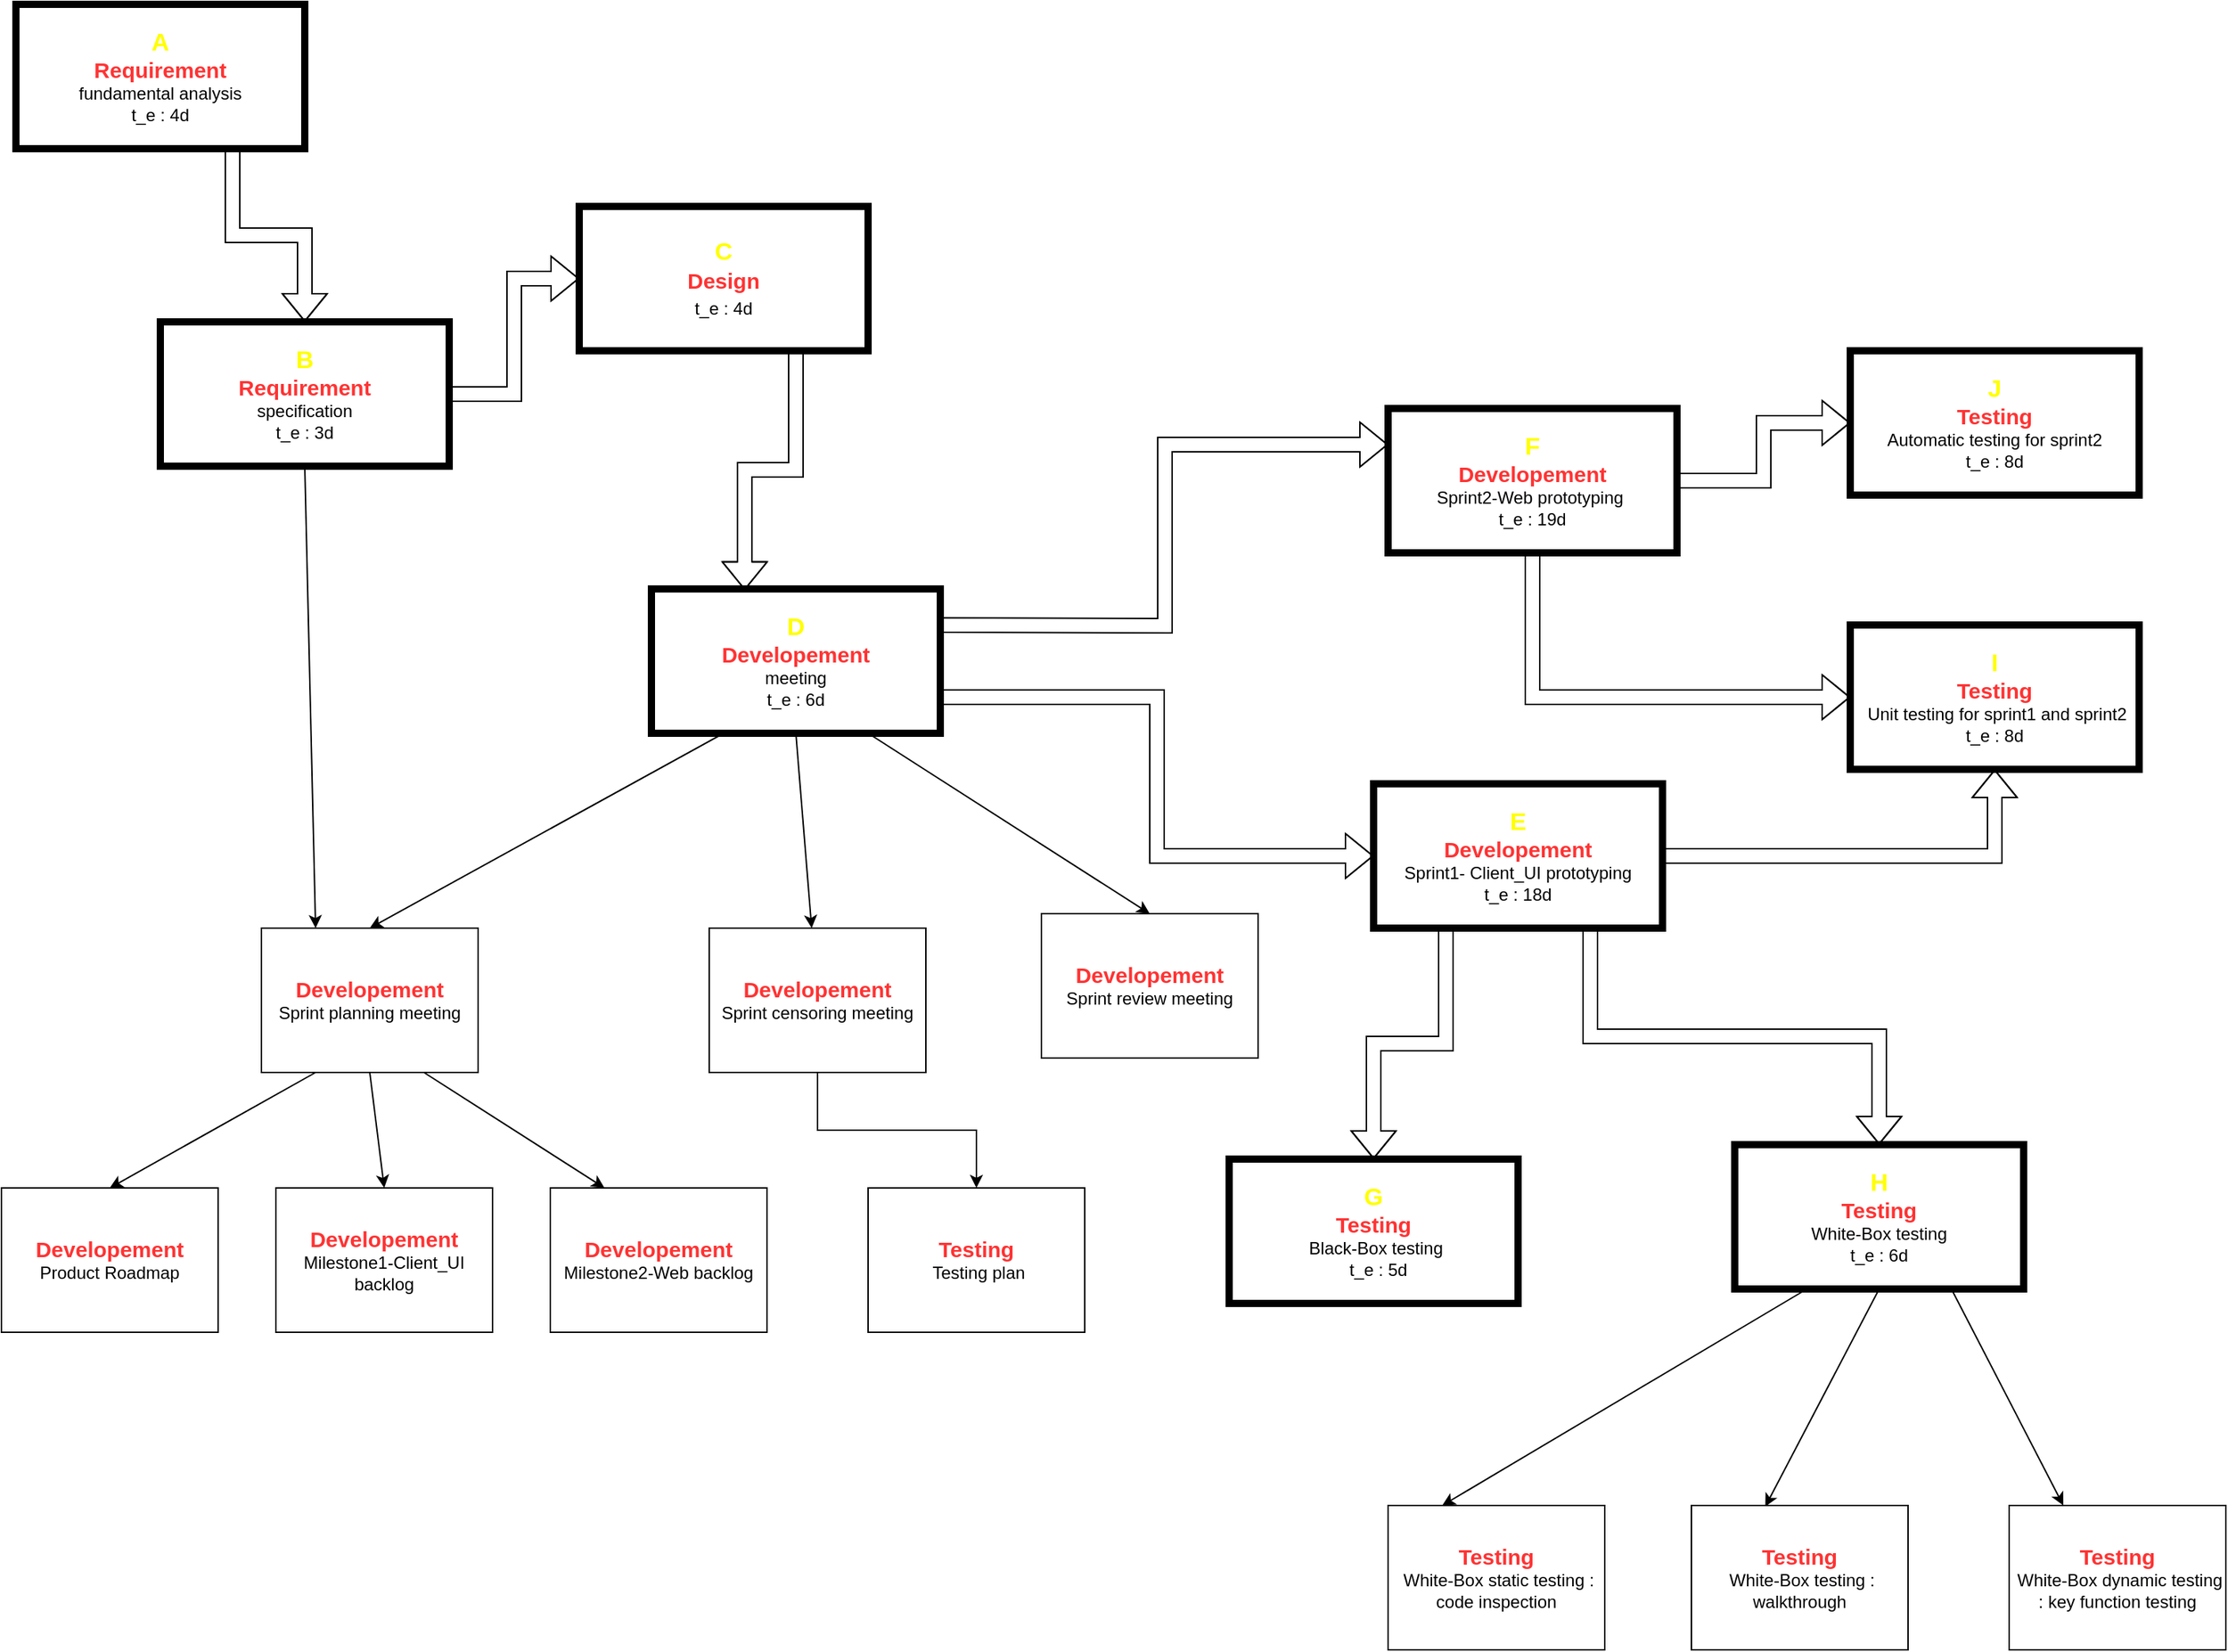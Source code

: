 <mxfile>
    <diagram id="tfGxlfQLXT7svMR00UZD" name="PERT_chart">
        <mxGraphModel dx="704" dy="499" grid="1" gridSize="10" guides="1" tooltips="1" connect="1" arrows="1" fold="1" page="1" pageScale="1" pageWidth="827" pageHeight="1169" math="0" shadow="0">
            <root>
                <mxCell id="cJBPbO5FV8gsszOx1aEP-0"/>
                <mxCell id="cJBPbO5FV8gsszOx1aEP-1" parent="cJBPbO5FV8gsszOx1aEP-0"/>
                <mxCell id="7" style="edgeStyle=orthogonalEdgeStyle;shape=flexArrow;rounded=0;html=1;exitX=1;exitY=0.5;exitDx=0;exitDy=0;entryX=0;entryY=0.5;entryDx=0;entryDy=0;" edge="1" parent="cJBPbO5FV8gsszOx1aEP-1" source="Vzluco9nDYcKv9GL7ql--2" target="Vzluco9nDYcKv9GL7ql--7">
                    <mxGeometry relative="1" as="geometry"/>
                </mxCell>
                <mxCell id="17" style="rounded=0;html=1;exitX=0.5;exitY=1;exitDx=0;exitDy=0;entryX=0.25;entryY=0;entryDx=0;entryDy=0;" edge="1" parent="cJBPbO5FV8gsszOx1aEP-1" source="Vzluco9nDYcKv9GL7ql--2" target="dB4H2qL56UnxjigpLZv2-2">
                    <mxGeometry relative="1" as="geometry"/>
                </mxCell>
                <mxCell id="Vzluco9nDYcKv9GL7ql--2" value="&lt;b&gt;&lt;font&gt;&lt;font color=&quot;#ffff00&quot;&gt;&lt;span style=&quot;font-size: 17px&quot;&gt;B&lt;/span&gt;&lt;/font&gt;&lt;br&gt;&lt;font color=&quot;#ff3333&quot;&gt;&lt;span style=&quot;font-size: 15px&quot;&gt;Requirement&lt;/span&gt;&lt;/font&gt;&lt;/font&gt;&lt;/b&gt;&lt;br&gt;specification&lt;br&gt;t_e : 3d" style="rounded=0;whiteSpace=wrap;html=1;verticalAlign=middle;strokeWidth=5;" parent="cJBPbO5FV8gsszOx1aEP-1" vertex="1">
                    <mxGeometry x="150" y="300" width="200" height="100" as="geometry"/>
                </mxCell>
                <mxCell id="23" style="edgeStyle=orthogonalEdgeStyle;shape=flexArrow;rounded=0;html=1;exitX=0.75;exitY=1;exitDx=0;exitDy=0;" edge="1" parent="cJBPbO5FV8gsszOx1aEP-1" source="Vzluco9nDYcKv9GL7ql--5" target="0">
                    <mxGeometry relative="1" as="geometry"/>
                </mxCell>
                <mxCell id="24" style="edgeStyle=orthogonalEdgeStyle;shape=flexArrow;rounded=0;html=1;exitX=0.25;exitY=1;exitDx=0;exitDy=0;" edge="1" parent="cJBPbO5FV8gsszOx1aEP-1" source="Vzluco9nDYcKv9GL7ql--5" target="dB4H2qL56UnxjigpLZv2-11">
                    <mxGeometry relative="1" as="geometry"/>
                </mxCell>
                <mxCell id="25" style="edgeStyle=orthogonalEdgeStyle;shape=flexArrow;rounded=0;html=1;exitX=1;exitY=0.5;exitDx=0;exitDy=0;entryX=0.5;entryY=1;entryDx=0;entryDy=0;" edge="1" parent="cJBPbO5FV8gsszOx1aEP-1" source="Vzluco9nDYcKv9GL7ql--5" target="dB4H2qL56UnxjigpLZv2-5">
                    <mxGeometry relative="1" as="geometry"/>
                </mxCell>
                <mxCell id="Vzluco9nDYcKv9GL7ql--5" value="&lt;font&gt;&lt;b&gt;&lt;font color=&quot;#ffff00&quot;&gt;&lt;span style=&quot;font-size: 17px&quot;&gt;E&lt;/span&gt;&lt;/font&gt;&lt;br&gt;&lt;font color=&quot;#ff3333&quot;&gt;&lt;span style=&quot;font-size: 15px&quot;&gt;Developement&lt;/span&gt;&lt;/font&gt;&lt;/b&gt;&lt;/font&gt;&lt;br&gt;Sprint1- Client_UI prototyping&lt;br&gt;t_e : 18d" style="rounded=0;whiteSpace=wrap;html=1;verticalAlign=middle;strokeWidth=5;" parent="cJBPbO5FV8gsszOx1aEP-1" vertex="1">
                    <mxGeometry x="990" y="620" width="200" height="100" as="geometry"/>
                </mxCell>
                <mxCell id="Vzluco9nDYcKv9GL7ql--6" value="&lt;b&gt;&lt;font style=&quot;font-size: 15px&quot; color=&quot;#ff3333&quot;&gt;Testing&lt;/font&gt;&lt;/b&gt;&lt;br&gt;&amp;nbsp;Testing plan" style="rounded=0;whiteSpace=wrap;html=1;verticalAlign=middle;" parent="cJBPbO5FV8gsszOx1aEP-1" vertex="1">
                    <mxGeometry x="640" y="900" width="150" height="100" as="geometry"/>
                </mxCell>
                <mxCell id="10" style="edgeStyle=orthogonalEdgeStyle;shape=flexArrow;rounded=0;html=1;exitX=0.75;exitY=1;exitDx=0;exitDy=0;entryX=0.323;entryY=0.008;entryDx=0;entryDy=0;entryPerimeter=0;" edge="1" parent="cJBPbO5FV8gsszOx1aEP-1" source="Vzluco9nDYcKv9GL7ql--7" target="1">
                    <mxGeometry relative="1" as="geometry"/>
                </mxCell>
                <mxCell id="Vzluco9nDYcKv9GL7ql--7" value="&lt;b&gt;&lt;font&gt;&lt;font color=&quot;#ffff00&quot;&gt;&lt;span style=&quot;font-size: 17px&quot;&gt;C&lt;/span&gt;&lt;/font&gt;&lt;br&gt;&lt;font color=&quot;#ff3333&quot;&gt;&lt;span style=&quot;font-size: 15px&quot;&gt;Design&lt;br&gt;&lt;/span&gt;&lt;/font&gt;&lt;/font&gt;&lt;/b&gt;t_e : 4d&lt;b&gt;&lt;font&gt;&lt;font color=&quot;#ff3333&quot;&gt;&lt;span style=&quot;font-size: 15px&quot;&gt;&lt;br&gt;&lt;/span&gt;&lt;/font&gt;&lt;/font&gt;&lt;/b&gt;" style="rounded=0;whiteSpace=wrap;html=1;verticalAlign=middle;strokeWidth=5;" parent="cJBPbO5FV8gsszOx1aEP-1" vertex="1">
                    <mxGeometry x="440" y="220" width="200" height="100" as="geometry"/>
                </mxCell>
                <mxCell id="6" style="edgeStyle=orthogonalEdgeStyle;shape=flexArrow;rounded=0;html=1;exitX=0.75;exitY=1;exitDx=0;exitDy=0;" edge="1" parent="cJBPbO5FV8gsszOx1aEP-1" source="Vzluco9nDYcKv9GL7ql--8" target="Vzluco9nDYcKv9GL7ql--2">
                    <mxGeometry relative="1" as="geometry"/>
                </mxCell>
                <mxCell id="Vzluco9nDYcKv9GL7ql--8" value="&lt;b&gt;&lt;font style=&quot;font-size: 17px&quot; color=&quot;#ffff00&quot;&gt;A&lt;/font&gt;&lt;br&gt;&lt;span style=&quot;color: rgb(255 , 51 , 51) ; font-size: 15px&quot;&gt;Requirement&lt;/span&gt;&lt;/b&gt;&lt;br&gt;fundamental analysis&lt;br&gt;t_e : 4d" style="rounded=0;whiteSpace=wrap;html=1;verticalAlign=middle;strokeWidth=5;" parent="cJBPbO5FV8gsszOx1aEP-1" vertex="1">
                    <mxGeometry x="50" y="80" width="200" height="100" as="geometry"/>
                </mxCell>
                <mxCell id="21" style="edgeStyle=orthogonalEdgeStyle;shape=flexArrow;rounded=0;html=1;exitX=1;exitY=0.5;exitDx=0;exitDy=0;entryX=0;entryY=0.5;entryDx=0;entryDy=0;" edge="1" parent="cJBPbO5FV8gsszOx1aEP-1" source="dB4H2qL56UnxjigpLZv2-1" target="dB4H2qL56UnxjigpLZv2-6">
                    <mxGeometry relative="1" as="geometry"/>
                </mxCell>
                <mxCell id="22" style="edgeStyle=orthogonalEdgeStyle;shape=flexArrow;rounded=0;html=1;exitX=0.5;exitY=1;exitDx=0;exitDy=0;entryX=0;entryY=0.5;entryDx=0;entryDy=0;" edge="1" parent="cJBPbO5FV8gsszOx1aEP-1" source="dB4H2qL56UnxjigpLZv2-1" target="dB4H2qL56UnxjigpLZv2-5">
                    <mxGeometry relative="1" as="geometry"/>
                </mxCell>
                <mxCell id="dB4H2qL56UnxjigpLZv2-1" value="&lt;font&gt;&lt;b&gt;&lt;font color=&quot;#ffff00&quot;&gt;&lt;span style=&quot;font-size: 17px&quot;&gt;F&lt;/span&gt;&lt;/font&gt;&lt;br&gt;&lt;font color=&quot;#ff3333&quot;&gt;&lt;span style=&quot;font-size: 15px&quot;&gt;Developement&lt;/span&gt;&lt;/font&gt;&lt;/b&gt;&lt;/font&gt;&lt;br&gt;Sprint2-Web prototyping&amp;nbsp;&lt;br&gt;t_e : 19d" style="rounded=0;whiteSpace=wrap;html=1;verticalAlign=middle;strokeWidth=5;" parent="cJBPbO5FV8gsszOx1aEP-1" vertex="1">
                    <mxGeometry x="1000" y="360" width="200" height="100" as="geometry"/>
                </mxCell>
                <mxCell id="18" style="edgeStyle=none;rounded=0;html=1;exitX=0.25;exitY=1;exitDx=0;exitDy=0;entryX=0.5;entryY=0;entryDx=0;entryDy=0;" edge="1" parent="cJBPbO5FV8gsszOx1aEP-1" source="dB4H2qL56UnxjigpLZv2-2" target="dB4H2qL56UnxjigpLZv2-8">
                    <mxGeometry relative="1" as="geometry"/>
                </mxCell>
                <mxCell id="19" style="edgeStyle=none;rounded=0;html=1;exitX=0.5;exitY=1;exitDx=0;exitDy=0;entryX=0.5;entryY=0;entryDx=0;entryDy=0;" edge="1" parent="cJBPbO5FV8gsszOx1aEP-1" source="dB4H2qL56UnxjigpLZv2-2" target="dB4H2qL56UnxjigpLZv2-9">
                    <mxGeometry relative="1" as="geometry"/>
                </mxCell>
                <mxCell id="20" style="edgeStyle=none;rounded=0;html=1;exitX=0.75;exitY=1;exitDx=0;exitDy=0;entryX=0.25;entryY=0;entryDx=0;entryDy=0;" edge="1" parent="cJBPbO5FV8gsszOx1aEP-1" source="dB4H2qL56UnxjigpLZv2-2" target="dB4H2qL56UnxjigpLZv2-3">
                    <mxGeometry relative="1" as="geometry"/>
                </mxCell>
                <mxCell id="dB4H2qL56UnxjigpLZv2-2" value="&lt;font style=&quot;font-size: 15px&quot; color=&quot;#ff3333&quot;&gt;&lt;b&gt;Developement&lt;/b&gt;&lt;/font&gt;&lt;br&gt;Sprint planning meeting" style="rounded=0;whiteSpace=wrap;html=1;verticalAlign=middle;" parent="cJBPbO5FV8gsszOx1aEP-1" vertex="1">
                    <mxGeometry x="220" y="720" width="150" height="100" as="geometry"/>
                </mxCell>
                <mxCell id="dB4H2qL56UnxjigpLZv2-3" value="&lt;font style=&quot;font-size: 15px&quot; color=&quot;#ff3333&quot;&gt;&lt;b&gt;Developement&lt;/b&gt;&lt;/font&gt;&lt;br&gt;Milestone2-Web backlog" style="rounded=0;whiteSpace=wrap;html=1;verticalAlign=middle;" parent="cJBPbO5FV8gsszOx1aEP-1" vertex="1">
                    <mxGeometry x="420" y="900" width="150" height="100" as="geometry"/>
                </mxCell>
                <mxCell id="16" style="edgeStyle=orthogonalEdgeStyle;rounded=0;html=1;exitX=0.5;exitY=1;exitDx=0;exitDy=0;entryX=0.5;entryY=0;entryDx=0;entryDy=0;" edge="1" parent="cJBPbO5FV8gsszOx1aEP-1" source="dB4H2qL56UnxjigpLZv2-4" target="Vzluco9nDYcKv9GL7ql--6">
                    <mxGeometry relative="1" as="geometry"/>
                </mxCell>
                <mxCell id="dB4H2qL56UnxjigpLZv2-4" value="&lt;font style=&quot;font-size: 15px&quot; color=&quot;#ff3333&quot;&gt;&lt;b&gt;Developement&lt;/b&gt;&lt;/font&gt;&lt;br&gt;Sprint censoring meeting" style="rounded=0;whiteSpace=wrap;html=1;verticalAlign=middle;" parent="cJBPbO5FV8gsszOx1aEP-1" vertex="1">
                    <mxGeometry x="530" y="720" width="150" height="100" as="geometry"/>
                </mxCell>
                <mxCell id="dB4H2qL56UnxjigpLZv2-5" value="&lt;b&gt;&lt;font&gt;&lt;font color=&quot;#ffff00&quot;&gt;&lt;span style=&quot;font-size: 17px&quot;&gt;I&lt;/span&gt;&lt;/font&gt;&lt;br&gt;&lt;font color=&quot;#ff3333&quot;&gt;&lt;span style=&quot;font-size: 15px&quot;&gt;Testing&lt;/span&gt;&lt;/font&gt;&lt;/font&gt;&lt;/b&gt;&lt;br&gt;&amp;nbsp;Unit testing for sprint1 and sprint2&lt;br&gt;t_e : 8d" style="rounded=0;whiteSpace=wrap;html=1;verticalAlign=middle;strokeWidth=5;" parent="cJBPbO5FV8gsszOx1aEP-1" vertex="1">
                    <mxGeometry x="1320" y="510" width="200" height="100" as="geometry"/>
                </mxCell>
                <mxCell id="dB4H2qL56UnxjigpLZv2-6" value="&lt;b&gt;&lt;font&gt;&lt;font color=&quot;#ffff00&quot;&gt;&lt;span style=&quot;font-size: 17px&quot;&gt;J&lt;/span&gt;&lt;/font&gt;&lt;br&gt;&lt;font color=&quot;#ff3333&quot;&gt;&lt;span style=&quot;font-size: 15px&quot;&gt;Testing&lt;/span&gt;&lt;/font&gt;&lt;/font&gt;&lt;/b&gt;&lt;br&gt;&amp;nbsp;Automatic testing for sprint2&amp;nbsp;&lt;br&gt;t_e : 8d" style="rounded=0;whiteSpace=wrap;html=1;verticalAlign=middle;strokeWidth=5;" parent="cJBPbO5FV8gsszOx1aEP-1" vertex="1">
                    <mxGeometry x="1320" y="320" width="200" height="100" as="geometry"/>
                </mxCell>
                <mxCell id="dB4H2qL56UnxjigpLZv2-7" value="&lt;font style=&quot;font-size: 15px&quot; color=&quot;#ff3333&quot;&gt;&lt;b&gt;Developement&lt;/b&gt;&lt;/font&gt;&lt;br&gt;Sprint review meeting" style="rounded=0;whiteSpace=wrap;html=1;verticalAlign=middle;" parent="cJBPbO5FV8gsszOx1aEP-1" vertex="1">
                    <mxGeometry x="760" y="710" width="150" height="100" as="geometry"/>
                </mxCell>
                <mxCell id="dB4H2qL56UnxjigpLZv2-8" value="&lt;font style=&quot;font-size: 15px&quot; color=&quot;#ff3333&quot;&gt;&lt;b&gt;Developement&lt;/b&gt;&lt;/font&gt;&lt;br&gt;Product Roadmap" style="rounded=0;whiteSpace=wrap;html=1;verticalAlign=middle;" parent="cJBPbO5FV8gsszOx1aEP-1" vertex="1">
                    <mxGeometry x="40" y="900" width="150" height="100" as="geometry"/>
                </mxCell>
                <mxCell id="dB4H2qL56UnxjigpLZv2-9" value="&lt;font style=&quot;font-size: 15px&quot; color=&quot;#ff3333&quot;&gt;&lt;b&gt;Developement&lt;/b&gt;&lt;/font&gt;&lt;br&gt;Milestone1-Client_UI backlog" style="rounded=0;whiteSpace=wrap;html=1;verticalAlign=middle;" parent="cJBPbO5FV8gsszOx1aEP-1" vertex="1">
                    <mxGeometry x="230" y="900" width="150" height="100" as="geometry"/>
                </mxCell>
                <mxCell id="26" style="rounded=0;html=1;exitX=0.25;exitY=1;exitDx=0;exitDy=0;entryX=0.25;entryY=0;entryDx=0;entryDy=0;" edge="1" parent="cJBPbO5FV8gsszOx1aEP-1" source="0" target="dB4H2qL56UnxjigpLZv2-14">
                    <mxGeometry relative="1" as="geometry"/>
                </mxCell>
                <mxCell id="27" style="edgeStyle=none;rounded=0;html=1;exitX=0.5;exitY=1;exitDx=0;exitDy=0;entryX=0.341;entryY=0.008;entryDx=0;entryDy=0;entryPerimeter=0;" edge="1" parent="cJBPbO5FV8gsszOx1aEP-1" source="0" target="dB4H2qL56UnxjigpLZv2-13">
                    <mxGeometry relative="1" as="geometry"/>
                </mxCell>
                <mxCell id="28" style="edgeStyle=none;rounded=0;html=1;exitX=0.75;exitY=1;exitDx=0;exitDy=0;entryX=0.25;entryY=0;entryDx=0;entryDy=0;" edge="1" parent="cJBPbO5FV8gsszOx1aEP-1" source="0" target="dB4H2qL56UnxjigpLZv2-12">
                    <mxGeometry relative="1" as="geometry"/>
                </mxCell>
                <mxCell id="dB4H2qL56UnxjigpLZv2-11" value="&lt;b&gt;&lt;font&gt;&lt;font color=&quot;#ffff00&quot;&gt;&lt;span style=&quot;font-size: 17px&quot;&gt;G&lt;/span&gt;&lt;/font&gt;&lt;br&gt;&lt;font color=&quot;#ff3333&quot;&gt;&lt;span style=&quot;font-size: 15px&quot;&gt;Testing&lt;/span&gt;&lt;/font&gt;&lt;/font&gt;&lt;/b&gt;&lt;br&gt;&amp;nbsp;Black-Box testing&lt;br&gt;&amp;nbsp; t_e : 5d" style="rounded=0;whiteSpace=wrap;html=1;verticalAlign=middle;strokeWidth=5;" parent="cJBPbO5FV8gsszOx1aEP-1" vertex="1">
                    <mxGeometry x="890" y="880" width="200" height="100" as="geometry"/>
                </mxCell>
                <mxCell id="dB4H2qL56UnxjigpLZv2-12" value="&lt;b&gt;&lt;font style=&quot;font-size: 15px&quot; color=&quot;#ff3333&quot;&gt;Testing&lt;/font&gt;&lt;/b&gt;&lt;br&gt;&amp;nbsp;White-Box dynamic testing : key function testing" style="rounded=0;whiteSpace=wrap;html=1;verticalAlign=middle;" parent="cJBPbO5FV8gsszOx1aEP-1" vertex="1">
                    <mxGeometry x="1430" y="1120" width="150" height="100" as="geometry"/>
                </mxCell>
                <mxCell id="dB4H2qL56UnxjigpLZv2-13" value="&lt;b&gt;&lt;font style=&quot;font-size: 15px&quot; color=&quot;#ff3333&quot;&gt;Testing&lt;/font&gt;&lt;/b&gt;&lt;br&gt;&amp;nbsp;White-Box testing : walkthrough" style="rounded=0;whiteSpace=wrap;html=1;verticalAlign=middle;" parent="cJBPbO5FV8gsszOx1aEP-1" vertex="1">
                    <mxGeometry x="1210" y="1120" width="150" height="100" as="geometry"/>
                </mxCell>
                <mxCell id="dB4H2qL56UnxjigpLZv2-14" value="&lt;b&gt;&lt;font style=&quot;font-size: 15px&quot; color=&quot;#ff3333&quot;&gt;Testing&lt;/font&gt;&lt;/b&gt;&lt;br&gt;&amp;nbsp;White-Box static testing : code inspection" style="rounded=0;whiteSpace=wrap;html=1;verticalAlign=middle;" parent="cJBPbO5FV8gsszOx1aEP-1" vertex="1">
                    <mxGeometry x="1000" y="1120" width="150" height="100" as="geometry"/>
                </mxCell>
                <mxCell id="0" value="&lt;b&gt;&lt;font&gt;&lt;font color=&quot;#ffff00&quot;&gt;&lt;span style=&quot;font-size: 17px&quot;&gt;H&lt;/span&gt;&lt;/font&gt;&lt;br&gt;&lt;font color=&quot;#ff3333&quot;&gt;&lt;span style=&quot;font-size: 15px&quot;&gt;Testing&lt;/span&gt;&lt;/font&gt;&lt;/font&gt;&lt;/b&gt;&lt;br&gt;&amp;nbsp;White-Box testing&amp;nbsp;&lt;br&gt;t_e : 6d" style="rounded=0;whiteSpace=wrap;html=1;verticalAlign=middle;strokeWidth=5;" vertex="1" parent="cJBPbO5FV8gsszOx1aEP-1">
                    <mxGeometry x="1240" y="870" width="200" height="100" as="geometry"/>
                </mxCell>
                <mxCell id="11" style="rounded=0;html=1;exitX=0.25;exitY=1;exitDx=0;exitDy=0;entryX=0.5;entryY=0;entryDx=0;entryDy=0;" edge="1" parent="cJBPbO5FV8gsszOx1aEP-1" source="1" target="dB4H2qL56UnxjigpLZv2-2">
                    <mxGeometry relative="1" as="geometry"/>
                </mxCell>
                <mxCell id="12" style="edgeStyle=none;rounded=0;html=1;exitX=0.5;exitY=1;exitDx=0;exitDy=0;" edge="1" parent="cJBPbO5FV8gsszOx1aEP-1" source="1" target="dB4H2qL56UnxjigpLZv2-4">
                    <mxGeometry relative="1" as="geometry"/>
                </mxCell>
                <mxCell id="13" style="edgeStyle=none;rounded=0;html=1;exitX=0.75;exitY=1;exitDx=0;exitDy=0;entryX=0.5;entryY=0;entryDx=0;entryDy=0;" edge="1" parent="cJBPbO5FV8gsszOx1aEP-1" source="1" target="dB4H2qL56UnxjigpLZv2-7">
                    <mxGeometry relative="1" as="geometry"/>
                </mxCell>
                <mxCell id="14" style="edgeStyle=orthogonalEdgeStyle;shape=flexArrow;rounded=0;html=1;entryX=0;entryY=0.25;entryDx=0;entryDy=0;" edge="1" parent="cJBPbO5FV8gsszOx1aEP-1" target="dB4H2qL56UnxjigpLZv2-1">
                    <mxGeometry relative="1" as="geometry">
                        <mxPoint x="690" y="510" as="sourcePoint"/>
                    </mxGeometry>
                </mxCell>
                <mxCell id="15" style="edgeStyle=orthogonalEdgeStyle;shape=flexArrow;rounded=0;html=1;entryX=0;entryY=0.5;entryDx=0;entryDy=0;exitX=1;exitY=0.75;exitDx=0;exitDy=0;" edge="1" parent="cJBPbO5FV8gsszOx1aEP-1" source="1" target="Vzluco9nDYcKv9GL7ql--5">
                    <mxGeometry relative="1" as="geometry">
                        <mxPoint x="690" y="520" as="sourcePoint"/>
                    </mxGeometry>
                </mxCell>
                <mxCell id="1" value="&lt;font&gt;&lt;b&gt;&lt;font color=&quot;#ffff00&quot;&gt;&lt;span style=&quot;font-size: 17px&quot;&gt;D&lt;/span&gt;&lt;/font&gt;&lt;br&gt;&lt;font color=&quot;#ff3333&quot;&gt;&lt;span style=&quot;font-size: 15px&quot;&gt;Developement&lt;/span&gt;&lt;/font&gt;&lt;/b&gt;&lt;/font&gt;&lt;br&gt;meeting&lt;br&gt;t_e : 6d" style="rounded=0;whiteSpace=wrap;html=1;verticalAlign=middle;strokeWidth=5;" vertex="1" parent="cJBPbO5FV8gsszOx1aEP-1">
                    <mxGeometry x="490" y="485" width="200" height="100" as="geometry"/>
                </mxCell>
            </root>
        </mxGraphModel>
    </diagram>
    <diagram id="7Qeq-GLXmJRRL_V1o5k6" name="sequencr_uml">
        <mxGraphModel dx="1531" dy="499" grid="1" gridSize="10" guides="1" tooltips="1" connect="1" arrows="1" fold="1" page="1" pageScale="1" pageWidth="827" pageHeight="1169" background="#ffffff" math="0" shadow="0">
            <root>
                <mxCell id="6sQCnMD1aDvp01Niqftq-0"/>
                <mxCell id="6sQCnMD1aDvp01Niqftq-1" parent="6sQCnMD1aDvp01Niqftq-0"/>
                <mxCell id="y36ce7ZHVyaWoKVA9twH-1" value=":Face cognition" style="shape=umlLifeline;perimeter=lifelinePerimeter;whiteSpace=wrap;html=1;container=1;collapsible=0;recursiveResize=0;outlineConnect=0;fontColor=#030303;strokeColor=#030303;fillColor=#FFFFFF;" parent="6sQCnMD1aDvp01Niqftq-1" vertex="1">
                    <mxGeometry x="-210" y="360" width="100" height="540" as="geometry"/>
                </mxCell>
                <mxCell id="y36ce7ZHVyaWoKVA9twH-2" value=":Information&amp;nbsp; management" style="shape=umlLifeline;perimeter=lifelinePerimeter;whiteSpace=wrap;html=1;container=1;collapsible=0;recursiveResize=0;outlineConnect=0;fontColor=#030303;strokeColor=#030303;fillColor=#FFFFFF;" parent="6sQCnMD1aDvp01Niqftq-1" vertex="1">
                    <mxGeometry x="-10" y="360" width="100" height="540" as="geometry"/>
                </mxCell>
                <mxCell id="y36ce7ZHVyaWoKVA9twH-3" value="administrator" style="shape=umlLifeline;participant=umlActor;perimeter=lifelinePerimeter;whiteSpace=wrap;html=1;container=1;collapsible=0;recursiveResize=0;verticalAlign=top;spacingTop=36;outlineConnect=0;fontColor=#030303;strokeColor=#030303;fillColor=#FFFFFF;" parent="6sQCnMD1aDvp01Niqftq-1" vertex="1">
                    <mxGeometry x="180" y="360" width="20" height="540" as="geometry"/>
                </mxCell>
                <mxCell id="y36ce7ZHVyaWoKVA9twH-4" value="Student" style="shape=umlLifeline;participant=umlActor;perimeter=lifelinePerimeter;whiteSpace=wrap;html=1;container=1;collapsible=0;recursiveResize=0;verticalAlign=top;spacingTop=36;outlineConnect=0;fontColor=#030303;strokeColor=#030303;fillColor=#FFFFFF;" parent="6sQCnMD1aDvp01Niqftq-1" vertex="1">
                    <mxGeometry x="-480" y="360" width="20" height="540" as="geometry"/>
                </mxCell>
                <mxCell id="y36ce7ZHVyaWoKVA9twH-7" style="edgeStyle=none;rounded=0;orthogonalLoop=1;jettySize=auto;html=1;fontColor=#030303;endArrow=block;endFill=1;strokeColor=#030303;" parent="6sQCnMD1aDvp01Niqftq-1" edge="1">
                    <mxGeometry relative="1" as="geometry">
                        <mxPoint x="-466" y="470" as="sourcePoint"/>
                        <mxPoint x="-166" y="470" as="targetPoint"/>
                        <Array as="points">
                            <mxPoint x="-431" y="470"/>
                        </Array>
                    </mxGeometry>
                </mxCell>
                <mxCell id="y36ce7ZHVyaWoKVA9twH-8" value="&lt;span&gt;first cognition for register&lt;/span&gt;" style="edgeLabel;html=1;align=center;verticalAlign=middle;resizable=0;points=[];fontColor=#030303;labelBackgroundColor=none;" parent="y36ce7ZHVyaWoKVA9twH-7" vertex="1" connectable="0">
                    <mxGeometry x="-0.289" y="4" relative="1" as="geometry">
                        <mxPoint x="29" y="-11" as="offset"/>
                    </mxGeometry>
                </mxCell>
                <mxCell id="GO6u8T5fO5DN4zSJmAPu-10" value="&lt;span&gt;share and update information&lt;/span&gt;" style="edgeLabel;html=1;align=center;verticalAlign=middle;resizable=0;points=[];fontColor=#030303;labelBackgroundColor=none;" parent="y36ce7ZHVyaWoKVA9twH-7" vertex="1" connectable="0">
                    <mxGeometry x="-0.289" y="4" relative="1" as="geometry">
                        <mxPoint x="299" y="4" as="offset"/>
                    </mxGeometry>
                </mxCell>
                <mxCell id="GO6u8T5fO5DN4zSJmAPu-13" value="submit and wait to confirm" style="edgeLabel;html=1;align=center;verticalAlign=middle;resizable=0;points=[];fontColor=#030303;labelBackgroundColor=none;" parent="y36ce7ZHVyaWoKVA9twH-7" vertex="1" connectable="0">
                    <mxGeometry x="-0.289" y="4" relative="1" as="geometry">
                        <mxPoint x="479" y="34" as="offset"/>
                    </mxGeometry>
                </mxCell>
                <mxCell id="y36ce7ZHVyaWoKVA9twH-5" value="" style="html=1;points=[];perimeter=orthogonalPerimeter;fontColor=#030303;strokeColor=#030303;fillColor=#FFFFFF;" parent="6sQCnMD1aDvp01Niqftq-1" vertex="1">
                    <mxGeometry x="-475" y="430" width="10" height="50" as="geometry"/>
                </mxCell>
                <mxCell id="7RIjk0ehxBklO1gWzpIO-1" style="rounded=0;orthogonalLoop=1;jettySize=auto;html=1;strokeColor=#030303;endArrow=block;endFill=1;" parent="6sQCnMD1aDvp01Niqftq-1" source="y36ce7ZHVyaWoKVA9twH-6" edge="1">
                    <mxGeometry relative="1" as="geometry">
                        <mxPoint x="34" y="490" as="targetPoint"/>
                        <Array as="points">
                            <mxPoint x="10" y="490"/>
                        </Array>
                    </mxGeometry>
                </mxCell>
                <mxCell id="y36ce7ZHVyaWoKVA9twH-6" value="" style="html=1;points=[];perimeter=orthogonalPerimeter;fontColor=#030303;strokeColor=#030303;fillColor=#FFFFFF;" parent="6sQCnMD1aDvp01Niqftq-1" vertex="1">
                    <mxGeometry x="-165" y="430" width="10" height="80" as="geometry"/>
                </mxCell>
                <mxCell id="GO6u8T5fO5DN4zSJmAPu-14" style="edgeStyle=none;rounded=0;orthogonalLoop=1;jettySize=auto;html=1;endArrow=open;endFill=0;strokeColor=#000000;dashed=1;exitX=-0.149;exitY=0.799;exitDx=0;exitDy=0;exitPerimeter=0;" parent="6sQCnMD1aDvp01Niqftq-1" edge="1">
                    <mxGeometry relative="1" as="geometry">
                        <mxPoint x="185" y="619.5" as="sourcePoint"/>
                        <mxPoint x="45.49" y="619.72" as="targetPoint"/>
                        <Array as="points">
                            <mxPoint x="81.49" y="619.72"/>
                        </Array>
                    </mxGeometry>
                </mxCell>
                <mxCell id="GO6u8T5fO5DN4zSJmAPu-15" value="login" style="edgeLabel;html=1;align=center;verticalAlign=middle;resizable=0;points=[];labelBackgroundColor=none;fontColor=#000000;" parent="GO6u8T5fO5DN4zSJmAPu-14" vertex="1" connectable="0">
                    <mxGeometry x="-0.807" y="-4" relative="1" as="geometry">
                        <mxPoint x="-492" y="104" as="offset"/>
                    </mxGeometry>
                </mxCell>
                <mxCell id="GO6u8T5fO5DN4zSJmAPu-25" value="feedback" style="edgeLabel;html=1;align=center;verticalAlign=middle;resizable=0;points=[];labelBackgroundColor=none;fontColor=#000000;" parent="GO6u8T5fO5DN4zSJmAPu-14" vertex="1" connectable="0">
                    <mxGeometry x="-0.807" y="-4" relative="1" as="geometry">
                        <mxPoint x="-242" y="124" as="offset"/>
                    </mxGeometry>
                </mxCell>
                <mxCell id="GO6u8T5fO5DN4zSJmAPu-26" value="vertification" style="edgeLabel;html=1;align=center;verticalAlign=middle;resizable=0;points=[];labelBackgroundColor=none;fontColor=#000000;" parent="GO6u8T5fO5DN4zSJmAPu-14" vertex="1" connectable="0">
                    <mxGeometry x="-0.807" y="-4" relative="1" as="geometry">
                        <mxPoint x="-82" y="164" as="offset"/>
                    </mxGeometry>
                </mxCell>
                <mxCell id="GO6u8T5fO5DN4zSJmAPu-27" value="&lt;span style=&quot;color: rgb(3 , 3 , 3)&quot;&gt;submit and wait to confirm&lt;/span&gt;" style="edgeLabel;html=1;align=center;verticalAlign=middle;resizable=0;points=[];labelBackgroundColor=none;fontColor=#000000;" parent="GO6u8T5fO5DN4zSJmAPu-14" vertex="1" connectable="0">
                    <mxGeometry x="-0.807" y="-4" relative="1" as="geometry">
                        <mxPoint x="-52" y="244" as="offset"/>
                    </mxGeometry>
                </mxCell>
                <mxCell id="GO6u8T5fO5DN4zSJmAPu-28" value="feedback to dataset&amp;nbsp;" style="edgeLabel;html=1;align=center;verticalAlign=middle;resizable=0;points=[];labelBackgroundColor=none;fontColor=#000000;" parent="GO6u8T5fO5DN4zSJmAPu-14" vertex="1" connectable="0">
                    <mxGeometry x="-0.807" y="-4" relative="1" as="geometry">
                        <mxPoint x="-62" y="-16" as="offset"/>
                    </mxGeometry>
                </mxCell>
                <mxCell id="VAV_MqmG9zO-drp10AVR-2" value="" style="html=1;points=[];perimeter=orthogonalPerimeter;strokeColor=#030303;fillColor=#FFFFFF;" parent="6sQCnMD1aDvp01Niqftq-1" vertex="1">
                    <mxGeometry x="185" y="440" width="10" height="220" as="geometry"/>
                </mxCell>
                <mxCell id="GO6u8T5fO5DN4zSJmAPu-12" style="edgeStyle=none;rounded=0;orthogonalLoop=1;jettySize=auto;html=1;endArrow=block;endFill=1;strokeColor=#000000;" parent="6sQCnMD1aDvp01Niqftq-1" source="7RIjk0ehxBklO1gWzpIO-0" edge="1">
                    <mxGeometry relative="1" as="geometry">
                        <mxPoint x="187" y="530" as="targetPoint"/>
                    </mxGeometry>
                </mxCell>
                <mxCell id="7RIjk0ehxBklO1gWzpIO-0" value="" style="html=1;points=[];perimeter=orthogonalPerimeter;strokeColor=#030303;fillColor=#FFFFFF;" parent="6sQCnMD1aDvp01Niqftq-1" vertex="1">
                    <mxGeometry x="35" y="430" width="10" height="130" as="geometry"/>
                </mxCell>
                <mxCell id="GO6u8T5fO5DN4zSJmAPu-5" style="edgeStyle=orthogonalEdgeStyle;rounded=0;orthogonalLoop=1;jettySize=auto;html=1;strokeColor=#000000;endArrow=none;endFill=0;dashed=1;" parent="6sQCnMD1aDvp01Niqftq-1" source="GO6u8T5fO5DN4zSJmAPu-2" target="y36ce7ZHVyaWoKVA9twH-4" edge="1">
                    <mxGeometry relative="1" as="geometry"/>
                </mxCell>
                <mxCell id="GO6u8T5fO5DN4zSJmAPu-2" value="&lt;font color=&quot;#000000&quot;&gt;Teacher&lt;/font&gt;" style="shape=umlActor;verticalLabelPosition=bottom;verticalAlign=top;html=1;fillColor=#FFFFFF;strokeColor=#000000;" parent="6sQCnMD1aDvp01Niqftq-1" vertex="1">
                    <mxGeometry x="-480" y="270" width="20" height="40" as="geometry"/>
                </mxCell>
                <mxCell id="GO6u8T5fO5DN4zSJmAPu-6" value="" style="html=1;points=[];perimeter=orthogonalPerimeter;strokeColor=#000000;fillColor=#FFFFFF;" parent="6sQCnMD1aDvp01Niqftq-1" vertex="1">
                    <mxGeometry x="-475" y="580" width="10" height="80" as="geometry"/>
                </mxCell>
                <mxCell id="GO6u8T5fO5DN4zSJmAPu-17" style="edgeStyle=none;rounded=0;orthogonalLoop=1;jettySize=auto;html=1;fontColor=#000000;endArrow=block;endFill=1;strokeColor=#000000;entryX=0.185;entryY=0.521;entryDx=0;entryDy=0;entryPerimeter=0;" parent="6sQCnMD1aDvp01Niqftq-1" source="GO6u8T5fO5DN4zSJmAPu-7" target="GO6u8T5fO5DN4zSJmAPu-8" edge="1">
                    <mxGeometry relative="1" as="geometry"/>
                </mxCell>
                <mxCell id="GO6u8T5fO5DN4zSJmAPu-7" value="" style="html=1;points=[];perimeter=orthogonalPerimeter;strokeColor=#000000;fillColor=#FFFFFF;" parent="6sQCnMD1aDvp01Niqftq-1" vertex="1">
                    <mxGeometry x="-475" y="680" width="10" height="80" as="geometry"/>
                </mxCell>
                <mxCell id="GO6u8T5fO5DN4zSJmAPu-22" style="edgeStyle=none;rounded=0;orthogonalLoop=1;jettySize=auto;html=1;fontColor=#000000;endArrow=block;endFill=1;strokeColor=#000000;" parent="6sQCnMD1aDvp01Niqftq-1" source="GO6u8T5fO5DN4zSJmAPu-8" edge="1">
                    <mxGeometry relative="1" as="geometry">
                        <mxPoint x="34" y="760" as="targetPoint"/>
                        <Array as="points">
                            <mxPoint x="-140" y="760"/>
                        </Array>
                    </mxGeometry>
                </mxCell>
                <mxCell id="GO6u8T5fO5DN4zSJmAPu-8" value="" style="html=1;points=[];perimeter=orthogonalPerimeter;strokeColor=#000000;fillColor=#FFFFFF;" parent="6sQCnMD1aDvp01Niqftq-1" vertex="1">
                    <mxGeometry x="-165" y="680" width="10" height="110" as="geometry"/>
                </mxCell>
                <mxCell id="GO6u8T5fO5DN4zSJmAPu-16" style="edgeStyle=none;rounded=0;orthogonalLoop=1;jettySize=auto;html=1;dashed=1;fontColor=#000000;endArrow=open;endFill=0;strokeColor=#000000;entryX=0.935;entryY=0.781;entryDx=0;entryDy=0;entryPerimeter=0;" parent="6sQCnMD1aDvp01Niqftq-1" target="GO6u8T5fO5DN4zSJmAPu-6" edge="1">
                    <mxGeometry relative="1" as="geometry">
                        <mxPoint x="40" y="642" as="sourcePoint"/>
                        <Array as="points">
                            <mxPoint x="20" y="640"/>
                        </Array>
                    </mxGeometry>
                </mxCell>
                <mxCell id="GO6u8T5fO5DN4zSJmAPu-23" style="edgeStyle=none;rounded=0;orthogonalLoop=1;jettySize=auto;html=1;entryX=-0.065;entryY=0.917;entryDx=0;entryDy=0;entryPerimeter=0;fontColor=#000000;endArrow=block;endFill=1;strokeColor=#000000;" parent="6sQCnMD1aDvp01Niqftq-1" source="GO6u8T5fO5DN4zSJmAPu-9" target="GO6u8T5fO5DN4zSJmAPu-20" edge="1">
                    <mxGeometry relative="1" as="geometry"/>
                </mxCell>
                <mxCell id="GO6u8T5fO5DN4zSJmAPu-24" style="edgeStyle=orthogonalEdgeStyle;rounded=0;orthogonalLoop=1;jettySize=auto;html=1;fontColor=#000000;endArrow=block;endFill=1;strokeColor=#000000;entryX=0.935;entryY=0.867;entryDx=0;entryDy=0;entryPerimeter=0;" parent="6sQCnMD1aDvp01Niqftq-1" source="GO6u8T5fO5DN4zSJmAPu-9" target="GO6u8T5fO5DN4zSJmAPu-9" edge="1">
                    <mxGeometry relative="1" as="geometry">
                        <mxPoint x="60" y="820" as="targetPoint"/>
                        <Array as="points">
                            <mxPoint x="100" y="790"/>
                            <mxPoint x="100" y="823"/>
                        </Array>
                    </mxGeometry>
                </mxCell>
                <mxCell id="GO6u8T5fO5DN4zSJmAPu-9" value="" style="html=1;points=[];perimeter=orthogonalPerimeter;strokeColor=#000000;fillColor=#FFFFFF;" parent="6sQCnMD1aDvp01Niqftq-1" vertex="1">
                    <mxGeometry x="35" y="585" width="10" height="275" as="geometry"/>
                </mxCell>
                <mxCell id="GO6u8T5fO5DN4zSJmAPu-20" value="" style="html=1;points=[];perimeter=orthogonalPerimeter;labelBackgroundColor=none;fontColor=#000000;strokeColor=#000000;fillColor=#FFFFFF;" parent="6sQCnMD1aDvp01Niqftq-1" vertex="1">
                    <mxGeometry x="185" y="770" width="10" height="80" as="geometry"/>
                </mxCell>
            </root>
        </mxGraphModel>
    </diagram>
    <diagram id="UCz3M4eINEdVziLoym3Z" name="user_case_uml">
        <mxGraphModel dx="1531" dy="499" grid="1" gridSize="10" guides="1" tooltips="1" connect="1" arrows="1" fold="1" page="1" pageScale="1" pageWidth="827" pageHeight="1169" background="#ffffff" math="0" shadow="0">
            <root>
                <mxCell id="UsMfB7HtntJnMB7fE-7L-0"/>
                <mxCell id="UsMfB7HtntJnMB7fE-7L-1" parent="UsMfB7HtntJnMB7fE-7L-0"/>
                <mxCell id="GZo608K1rNJXEaw_Mb9n-8" style="rounded=0;orthogonalLoop=1;jettySize=auto;html=1;exitX=0.5;exitY=0.5;exitDx=0;exitDy=0;exitPerimeter=0;entryX=0;entryY=0.5;entryDx=0;entryDy=0;fontColor=#030303;endArrow=none;endFill=0;strokeColor=#030303;" parent="UsMfB7HtntJnMB7fE-7L-1" source="GZo608K1rNJXEaw_Mb9n-0" target="GZo608K1rNJXEaw_Mb9n-7" edge="1">
                    <mxGeometry relative="1" as="geometry"/>
                </mxCell>
                <mxCell id="GZo608K1rNJXEaw_Mb9n-12" style="edgeStyle=none;rounded=0;orthogonalLoop=1;jettySize=auto;html=1;exitX=0.5;exitY=0.5;exitDx=0;exitDy=0;exitPerimeter=0;entryX=0;entryY=0.5;entryDx=0;entryDy=0;fontColor=#030303;endArrow=none;endFill=0;strokeColor=#030303;" parent="UsMfB7HtntJnMB7fE-7L-1" source="GZo608K1rNJXEaw_Mb9n-0" target="GZo608K1rNJXEaw_Mb9n-10" edge="1">
                    <mxGeometry relative="1" as="geometry"/>
                </mxCell>
                <mxCell id="GZo608K1rNJXEaw_Mb9n-13" style="edgeStyle=none;rounded=0;orthogonalLoop=1;jettySize=auto;html=1;exitX=0.5;exitY=0.5;exitDx=0;exitDy=0;exitPerimeter=0;entryX=0;entryY=0.5;entryDx=0;entryDy=0;fontColor=#030303;endArrow=none;endFill=0;strokeColor=#030303;" parent="UsMfB7HtntJnMB7fE-7L-1" source="GZo608K1rNJXEaw_Mb9n-0" target="GZo608K1rNJXEaw_Mb9n-11" edge="1">
                    <mxGeometry relative="1" as="geometry"/>
                </mxCell>
                <mxCell id="GZo608K1rNJXEaw_Mb9n-18" style="edgeStyle=none;rounded=0;orthogonalLoop=1;jettySize=auto;html=1;exitX=0.5;exitY=0.5;exitDx=0;exitDy=0;exitPerimeter=0;entryX=0;entryY=0.5;entryDx=0;entryDy=0;fontColor=#030303;endArrow=none;endFill=0;strokeColor=#030303;" parent="UsMfB7HtntJnMB7fE-7L-1" source="GZo608K1rNJXEaw_Mb9n-0" target="GZo608K1rNJXEaw_Mb9n-14" edge="1">
                    <mxGeometry relative="1" as="geometry"/>
                </mxCell>
                <mxCell id="GZo608K1rNJXEaw_Mb9n-0" value="student" style="shape=umlActor;verticalLabelPosition=bottom;verticalAlign=top;html=1;strokeColor=#030303;fillColor=#FFFFFF;fontColor=#030303;" parent="UsMfB7HtntJnMB7fE-7L-1" vertex="1">
                    <mxGeometry x="140" y="295" width="30" height="60" as="geometry"/>
                </mxCell>
                <mxCell id="GZo608K1rNJXEaw_Mb9n-19" style="edgeStyle=none;rounded=0;orthogonalLoop=1;jettySize=auto;html=1;exitX=0.5;exitY=0.5;exitDx=0;exitDy=0;exitPerimeter=0;entryX=1;entryY=0.5;entryDx=0;entryDy=0;fontColor=#030303;endArrow=none;endFill=0;strokeColor=#030303;" parent="UsMfB7HtntJnMB7fE-7L-1" source="GZo608K1rNJXEaw_Mb9n-3" target="GZo608K1rNJXEaw_Mb9n-14" edge="1">
                    <mxGeometry relative="1" as="geometry"/>
                </mxCell>
                <mxCell id="GZo608K1rNJXEaw_Mb9n-20" style="edgeStyle=none;rounded=0;orthogonalLoop=1;jettySize=auto;html=1;exitX=0.5;exitY=0.5;exitDx=0;exitDy=0;exitPerimeter=0;entryX=0.5;entryY=0;entryDx=0;entryDy=0;fontColor=#030303;endArrow=none;endFill=0;strokeColor=#030303;" parent="UsMfB7HtntJnMB7fE-7L-1" source="GZo608K1rNJXEaw_Mb9n-3" target="GZo608K1rNJXEaw_Mb9n-17" edge="1">
                    <mxGeometry relative="1" as="geometry"/>
                </mxCell>
                <mxCell id="GZo608K1rNJXEaw_Mb9n-24" style="edgeStyle=none;rounded=0;orthogonalLoop=1;jettySize=auto;html=1;exitX=0.5;exitY=0;exitDx=0;exitDy=0;exitPerimeter=0;entryX=0.5;entryY=1;entryDx=0;entryDy=0;fontColor=#030303;endArrow=none;endFill=0;strokeColor=#030303;" parent="UsMfB7HtntJnMB7fE-7L-1" source="GZo608K1rNJXEaw_Mb9n-3" target="GZo608K1rNJXEaw_Mb9n-23" edge="1">
                    <mxGeometry relative="1" as="geometry"/>
                </mxCell>
                <mxCell id="GZo608K1rNJXEaw_Mb9n-3" value="teacher" style="shape=umlActor;verticalLabelPosition=bottom;verticalAlign=top;html=1;strokeColor=#030303;fillColor=#FFFFFF;fontColor=#030303;" parent="UsMfB7HtntJnMB7fE-7L-1" vertex="1">
                    <mxGeometry x="550" y="290" width="30" height="60" as="geometry"/>
                </mxCell>
                <mxCell id="GZo608K1rNJXEaw_Mb9n-15" style="edgeStyle=none;rounded=0;orthogonalLoop=1;jettySize=auto;html=1;exitX=0.5;exitY=0;exitDx=0;exitDy=0;exitPerimeter=0;entryX=0.5;entryY=1;entryDx=0;entryDy=0;fontColor=#030303;endArrow=none;endFill=0;strokeColor=#030303;" parent="UsMfB7HtntJnMB7fE-7L-1" source="GZo608K1rNJXEaw_Mb9n-4" target="GZo608K1rNJXEaw_Mb9n-14" edge="1">
                    <mxGeometry relative="1" as="geometry"/>
                </mxCell>
                <mxCell id="GZo608K1rNJXEaw_Mb9n-21" style="edgeStyle=none;rounded=0;orthogonalLoop=1;jettySize=auto;html=1;exitX=0.5;exitY=0.5;exitDx=0;exitDy=0;exitPerimeter=0;entryX=0.5;entryY=0;entryDx=0;entryDy=0;fontColor=#030303;endArrow=none;endFill=0;strokeColor=#030303;" parent="UsMfB7HtntJnMB7fE-7L-1" source="GZo608K1rNJXEaw_Mb9n-4" target="GZo608K1rNJXEaw_Mb9n-17" edge="1">
                    <mxGeometry relative="1" as="geometry"/>
                </mxCell>
                <mxCell id="GZo608K1rNJXEaw_Mb9n-22" style="edgeStyle=none;rounded=0;orthogonalLoop=1;jettySize=auto;html=1;exitX=0.5;exitY=0.5;exitDx=0;exitDy=0;exitPerimeter=0;entryX=0.5;entryY=0;entryDx=0;entryDy=0;fontColor=#030303;endArrow=none;endFill=0;strokeColor=#030303;" parent="UsMfB7HtntJnMB7fE-7L-1" source="GZo608K1rNJXEaw_Mb9n-4" target="GZo608K1rNJXEaw_Mb9n-16" edge="1">
                    <mxGeometry relative="1" as="geometry"/>
                </mxCell>
                <mxCell id="GZo608K1rNJXEaw_Mb9n-4" value="administrator" style="shape=umlActor;verticalLabelPosition=bottom;verticalAlign=top;html=1;strokeColor=#030303;fillColor=#FFFFFF;fontColor=#030303;" parent="UsMfB7HtntJnMB7fE-7L-1" vertex="1">
                    <mxGeometry x="335" y="440" width="30" height="60" as="geometry"/>
                </mxCell>
                <mxCell id="GZo608K1rNJXEaw_Mb9n-7" value="register" style="ellipse;whiteSpace=wrap;html=1;fontColor=#030303;strokeColor=#030303;fillColor=#FFFFFF;" parent="UsMfB7HtntJnMB7fE-7L-1" vertex="1">
                    <mxGeometry x="-110" y="190" width="140" height="70" as="geometry"/>
                </mxCell>
                <mxCell id="GZo608K1rNJXEaw_Mb9n-10" value="attend class" style="ellipse;whiteSpace=wrap;html=1;fontColor=#030303;strokeColor=#030303;fillColor=#FFFFFF;" parent="UsMfB7HtntJnMB7fE-7L-1" vertex="1">
                    <mxGeometry x="-100" y="300" width="140" height="70" as="geometry"/>
                </mxCell>
                <mxCell id="GZo608K1rNJXEaw_Mb9n-11" value="attend exam" style="ellipse;whiteSpace=wrap;html=1;fontColor=#030303;strokeColor=#030303;fillColor=#FFFFFF;" parent="UsMfB7HtntJnMB7fE-7L-1" vertex="1">
                    <mxGeometry x="-100" y="410" width="140" height="70" as="geometry"/>
                </mxCell>
                <mxCell id="GZo608K1rNJXEaw_Mb9n-14" value="find information" style="ellipse;whiteSpace=wrap;html=1;fontColor=#030303;strokeColor=#030303;fillColor=#FFFFFF;" parent="UsMfB7HtntJnMB7fE-7L-1" vertex="1">
                    <mxGeometry x="280" y="285" width="140" height="70" as="geometry"/>
                </mxCell>
                <mxCell id="GZo608K1rNJXEaw_Mb9n-16" value="conser and maintain" style="ellipse;whiteSpace=wrap;html=1;fontColor=#030303;strokeColor=#030303;fillColor=#FFFFFF;" parent="UsMfB7HtntJnMB7fE-7L-1" vertex="1">
                    <mxGeometry x="150" y="560" width="140" height="70" as="geometry"/>
                </mxCell>
                <mxCell id="GZo608K1rNJXEaw_Mb9n-17" value="modify information" style="ellipse;whiteSpace=wrap;html=1;fontColor=#030303;strokeColor=#030303;fillColor=#FFFFFF;" parent="UsMfB7HtntJnMB7fE-7L-1" vertex="1">
                    <mxGeometry x="414" y="560" width="140" height="70" as="geometry"/>
                </mxCell>
                <mxCell id="GZo608K1rNJXEaw_Mb9n-23" value="check student" style="ellipse;whiteSpace=wrap;html=1;fontColor=#030303;strokeColor=#030303;fillColor=#FFFFFF;" parent="UsMfB7HtntJnMB7fE-7L-1" vertex="1">
                    <mxGeometry x="495" y="120" width="140" height="70" as="geometry"/>
                </mxCell>
            </root>
        </mxGraphModel>
    </diagram>
    <diagram id="w_r-vNY7APN4oGKnrn9r" name="architectural_model">
        <mxGraphModel dx="1531" dy="499" grid="1" gridSize="10" guides="1" tooltips="1" connect="1" arrows="1" fold="1" page="1" pageScale="1" pageWidth="827" pageHeight="1169" background="#ffffff" math="0" shadow="0">
            <root>
                <mxCell id="GeD1rQKTmVVU-H6ICwxe-0"/>
                <mxCell id="GeD1rQKTmVVU-H6ICwxe-1" parent="GeD1rQKTmVVU-H6ICwxe-0"/>
                <mxCell id="GeD1rQKTmVVU-H6ICwxe-10" value="Local Server" style="html=1;dropTarget=0;fontColor=#030303;strokeColor=#030303;fillColor=#FFFFFF;" parent="GeD1rQKTmVVU-H6ICwxe-1" vertex="1">
                    <mxGeometry x="270" y="310" width="180" height="90" as="geometry"/>
                </mxCell>
                <mxCell id="GeD1rQKTmVVU-H6ICwxe-11" value="" style="shape=module;jettyWidth=8;jettyHeight=4;" parent="GeD1rQKTmVVU-H6ICwxe-10" vertex="1">
                    <mxGeometry x="1" width="20" height="20" relative="1" as="geometry">
                        <mxPoint x="-27" y="7" as="offset"/>
                    </mxGeometry>
                </mxCell>
                <mxCell id="GeD1rQKTmVVU-H6ICwxe-12" value="&amp;nbsp;Client1&lt;br&gt;(student)" style="html=1;dropTarget=0;fontColor=#030303;strokeColor=#030303;fillColor=#FFFFFF;" parent="GeD1rQKTmVVU-H6ICwxe-1" vertex="1">
                    <mxGeometry x="-160" y="310" width="180" height="90" as="geometry"/>
                </mxCell>
                <mxCell id="GeD1rQKTmVVU-H6ICwxe-13" value="" style="shape=module;jettyWidth=8;jettyHeight=4;" parent="GeD1rQKTmVVU-H6ICwxe-12" vertex="1">
                    <mxGeometry x="1" width="20" height="20" relative="1" as="geometry">
                        <mxPoint x="-27" y="7" as="offset"/>
                    </mxGeometry>
                </mxCell>
                <mxCell id="GeD1rQKTmVVU-H6ICwxe-17" value="" style="rounded=0;orthogonalLoop=1;jettySize=auto;html=1;endArrow=none;endFill=0;labelBackgroundColor=#FFFFFF;fontColor=#030303;strokeColor=#030303;exitX=0;exitY=0.5;exitDx=0;exitDy=0;" parent="GeD1rQKTmVVU-H6ICwxe-1" source="GeD1rQKTmVVU-H6ICwxe-10" target="GeD1rQKTmVVU-H6ICwxe-19" edge="1">
                    <mxGeometry relative="1" as="geometry">
                        <mxPoint x="260" y="90" as="sourcePoint"/>
                    </mxGeometry>
                </mxCell>
                <mxCell id="GeD1rQKTmVVU-H6ICwxe-18" value="" style="rounded=0;orthogonalLoop=1;jettySize=auto;html=1;endArrow=halfCircle;endFill=0;entryX=0.5;entryY=0.5;entryDx=0;entryDy=0;endSize=6;strokeWidth=1;labelBackgroundColor=#FFFFFF;fontColor=#030303;strokeColor=#030303;exitX=1;exitY=0.5;exitDx=0;exitDy=0;" parent="GeD1rQKTmVVU-H6ICwxe-1" source="GeD1rQKTmVVU-H6ICwxe-12" target="GeD1rQKTmVVU-H6ICwxe-19" edge="1">
                    <mxGeometry relative="1" as="geometry">
                        <mxPoint x="50" y="245" as="sourcePoint"/>
                    </mxGeometry>
                </mxCell>
                <mxCell id="GeD1rQKTmVVU-H6ICwxe-19" value="" style="ellipse;whiteSpace=wrap;html=1;fontFamily=Helvetica;fontSize=12;fontColor=#000000;align=center;strokeColor=#000000;fillColor=#ffffff;points=[];aspect=fixed;resizable=0;" parent="GeD1rQKTmVVU-H6ICwxe-1" vertex="1">
                    <mxGeometry x="140" y="350" width="10" height="10" as="geometry"/>
                </mxCell>
                <mxCell id="GeD1rQKTmVVU-H6ICwxe-26" value="Web Server&lt;br&gt;(Custom inforamtion, &lt;br&gt;code source&lt;br&gt;and graphic sourcce)" style="html=1;dropTarget=0;fontColor=#030303;strokeColor=#030303;fillColor=#FFFFFF;" parent="GeD1rQKTmVVU-H6ICwxe-1" vertex="1">
                    <mxGeometry x="270" y="100" width="180" height="90" as="geometry"/>
                </mxCell>
                <mxCell id="GeD1rQKTmVVU-H6ICwxe-27" value="" style="shape=module;jettyWidth=8;jettyHeight=4;" parent="GeD1rQKTmVVU-H6ICwxe-26" vertex="1">
                    <mxGeometry x="1" width="20" height="20" relative="1" as="geometry">
                        <mxPoint x="-27" y="7" as="offset"/>
                    </mxGeometry>
                </mxCell>
                <mxCell id="GeD1rQKTmVVU-H6ICwxe-44" value="lookup&amp;nbsp;&lt;br&gt;address" style="text;html=1;strokeColor=none;fillColor=none;align=center;verticalAlign=middle;whiteSpace=wrap;rounded=0;fontColor=#030303;" parent="GeD1rQKTmVVU-H6ICwxe-1" vertex="1">
                    <mxGeometry x="130" y="370" width="40" height="20" as="geometry"/>
                </mxCell>
                <mxCell id="Vy6P-dMuG4q6w9MN99Qu-0" value="Client2&lt;br&gt;(teacher)" style="html=1;dropTarget=0;fontColor=#030303;strokeColor=#030303;fillColor=#FFFFFF;" parent="GeD1rQKTmVVU-H6ICwxe-1" vertex="1">
                    <mxGeometry x="-160" y="60" width="180" height="90" as="geometry"/>
                </mxCell>
                <mxCell id="Vy6P-dMuG4q6w9MN99Qu-1" value="" style="shape=module;jettyWidth=8;jettyHeight=4;" parent="Vy6P-dMuG4q6w9MN99Qu-0" vertex="1">
                    <mxGeometry x="1" width="20" height="20" relative="1" as="geometry">
                        <mxPoint x="-27" y="7" as="offset"/>
                    </mxGeometry>
                </mxCell>
                <mxCell id="Vy6P-dMuG4q6w9MN99Qu-10" value="" style="rounded=0;orthogonalLoop=1;jettySize=auto;html=1;endArrow=none;endFill=0;strokeColor=#030303;" parent="GeD1rQKTmVVU-H6ICwxe-1" target="Vy6P-dMuG4q6w9MN99Qu-12" edge="1">
                    <mxGeometry relative="1" as="geometry">
                        <mxPoint x="-70" y="307" as="sourcePoint"/>
                    </mxGeometry>
                </mxCell>
                <mxCell id="Vy6P-dMuG4q6w9MN99Qu-11" value="" style="rounded=0;orthogonalLoop=1;jettySize=auto;html=1;endArrow=halfCircle;endFill=0;entryX=0.5;entryY=0.5;entryDx=0;entryDy=0;endSize=6;strokeWidth=1;strokeColor=#030303;exitX=0.5;exitY=1;exitDx=0;exitDy=0;" parent="GeD1rQKTmVVU-H6ICwxe-1" source="Vy6P-dMuG4q6w9MN99Qu-0" target="Vy6P-dMuG4q6w9MN99Qu-12" edge="1">
                    <mxGeometry relative="1" as="geometry">
                        <mxPoint x="-30" y="565" as="sourcePoint"/>
                    </mxGeometry>
                </mxCell>
                <mxCell id="Vy6P-dMuG4q6w9MN99Qu-12" value="" style="ellipse;whiteSpace=wrap;html=1;fontFamily=Helvetica;fontSize=12;fontColor=#000000;align=center;strokeColor=#000000;fillColor=#ffffff;points=[];aspect=fixed;resizable=0;" parent="GeD1rQKTmVVU-H6ICwxe-1" vertex="1">
                    <mxGeometry x="-75" y="210" width="10" height="10" as="geometry"/>
                </mxCell>
                <mxCell id="Vy6P-dMuG4q6w9MN99Qu-13" value="&lt;font color=&quot;#030303&quot;&gt;registrationr&amp;nbsp;&lt;br&gt;attendance&lt;br&gt;&lt;/font&gt;" style="text;html=1;strokeColor=none;fillColor=none;align=center;verticalAlign=middle;whiteSpace=wrap;rounded=0;" parent="GeD1rQKTmVVU-H6ICwxe-1" vertex="1">
                    <mxGeometry x="-40" y="210" width="50" height="30" as="geometry"/>
                </mxCell>
                <mxCell id="Vy6P-dMuG4q6w9MN99Qu-14" value="" style="rounded=0;orthogonalLoop=1;jettySize=auto;html=1;endArrow=none;endFill=0;strokeColor=#030303;exitX=0.25;exitY=1;exitDx=0;exitDy=0;" parent="GeD1rQKTmVVU-H6ICwxe-1" source="Vy6P-dMuG4q6w9MN99Qu-0" target="Vy6P-dMuG4q6w9MN99Qu-16" edge="1">
                    <mxGeometry relative="1" as="geometry">
                        <mxPoint x="260" y="245" as="sourcePoint"/>
                    </mxGeometry>
                </mxCell>
                <mxCell id="Vy6P-dMuG4q6w9MN99Qu-15" value="" style="rounded=0;orthogonalLoop=1;jettySize=auto;html=1;endArrow=halfCircle;endFill=0;entryX=0.5;entryY=0.5;entryDx=0;entryDy=0;endSize=6;strokeWidth=1;strokeColor=#030303;exitX=0.25;exitY=0;exitDx=0;exitDy=0;" parent="GeD1rQKTmVVU-H6ICwxe-1" source="GeD1rQKTmVVU-H6ICwxe-12" target="Vy6P-dMuG4q6w9MN99Qu-16" edge="1">
                    <mxGeometry relative="1" as="geometry">
                        <mxPoint x="300" y="245" as="sourcePoint"/>
                    </mxGeometry>
                </mxCell>
                <mxCell id="Vy6P-dMuG4q6w9MN99Qu-16" value="" style="ellipse;whiteSpace=wrap;html=1;fontFamily=Helvetica;fontSize=12;fontColor=#000000;align=center;strokeColor=#000000;fillColor=#ffffff;points=[];aspect=fixed;resizable=0;" parent="GeD1rQKTmVVU-H6ICwxe-1" vertex="1">
                    <mxGeometry x="-120" y="210" width="10" height="10" as="geometry"/>
                </mxCell>
                <mxCell id="Vy6P-dMuG4q6w9MN99Qu-17" value="Text" style="text;html=1;strokeColor=none;fillColor=none;align=center;verticalAlign=middle;whiteSpace=wrap;rounded=0;" parent="GeD1rQKTmVVU-H6ICwxe-1" vertex="1">
                    <mxGeometry x="-70" y="240" width="40" height="20" as="geometry"/>
                </mxCell>
                <mxCell id="Vy6P-dMuG4q6w9MN99Qu-18" value="&lt;font color=&quot;#030303&quot;&gt;some feedbacks&lt;/font&gt;" style="text;html=1;strokeColor=none;fillColor=none;align=center;verticalAlign=middle;whiteSpace=wrap;rounded=0;" parent="GeD1rQKTmVVU-H6ICwxe-1" vertex="1">
                    <mxGeometry x="-180" y="210" width="40" height="20" as="geometry"/>
                </mxCell>
                <mxCell id="Vy6P-dMuG4q6w9MN99Qu-19" value="" style="rounded=0;orthogonalLoop=1;jettySize=auto;html=1;endArrow=none;endFill=0;strokeColor=#030303;exitX=0.5;exitY=0;exitDx=0;exitDy=0;" parent="GeD1rQKTmVVU-H6ICwxe-1" source="GeD1rQKTmVVU-H6ICwxe-10" target="Vy6P-dMuG4q6w9MN99Qu-21" edge="1">
                    <mxGeometry relative="1" as="geometry">
                        <mxPoint x="270" y="255" as="sourcePoint"/>
                    </mxGeometry>
                </mxCell>
                <mxCell id="Vy6P-dMuG4q6w9MN99Qu-20" value="" style="rounded=0;orthogonalLoop=1;jettySize=auto;html=1;endArrow=halfCircle;endFill=0;entryX=0.5;entryY=0.5;entryDx=0;entryDy=0;endSize=6;strokeWidth=1;strokeColor=#030303;exitX=0.5;exitY=1;exitDx=0;exitDy=0;" parent="GeD1rQKTmVVU-H6ICwxe-1" source="GeD1rQKTmVVU-H6ICwxe-26" target="Vy6P-dMuG4q6w9MN99Qu-21" edge="1">
                    <mxGeometry relative="1" as="geometry">
                        <mxPoint x="310" y="255" as="sourcePoint"/>
                    </mxGeometry>
                </mxCell>
                <mxCell id="Vy6P-dMuG4q6w9MN99Qu-21" value="" style="ellipse;whiteSpace=wrap;html=1;fontFamily=Helvetica;fontSize=12;fontColor=#000000;align=center;strokeColor=#000000;fillColor=#ffffff;points=[];aspect=fixed;resizable=0;" parent="GeD1rQKTmVVU-H6ICwxe-1" vertex="1">
                    <mxGeometry x="355" y="250" width="10" height="10" as="geometry"/>
                </mxCell>
                <mxCell id="Vy6P-dMuG4q6w9MN99Qu-23" value="" style="rounded=0;orthogonalLoop=1;jettySize=auto;html=1;endArrow=halfCircle;endFill=0;endSize=6;strokeWidth=1;strokeColor=#030303;exitX=1;exitY=0.5;exitDx=0;exitDy=0;" parent="GeD1rQKTmVVU-H6ICwxe-1" source="Vy6P-dMuG4q6w9MN99Qu-0" target="GeD1rQKTmVVU-H6ICwxe-19" edge="1">
                    <mxGeometry relative="1" as="geometry">
                        <mxPoint x="310" y="255" as="sourcePoint"/>
                    </mxGeometry>
                </mxCell>
            </root>
        </mxGraphModel>
    </diagram>
    <diagram id="CYRh7AGNbFtqI_Zp6ES9" name="Database_ER_Graph">
        <mxGraphModel dx="1531" dy="499" grid="1" gridSize="10" guides="1" tooltips="1" connect="1" arrows="1" fold="1" page="1" pageScale="1" pageWidth="827" pageHeight="1169" background="#ffffff" math="0" shadow="0">
            <root>
                <mxCell id="clOSAoNV308cPr0VtINC-0"/>
                <mxCell id="clOSAoNV308cPr0VtINC-1" parent="clOSAoNV308cPr0VtINC-0"/>
                <mxCell id="clOSAoNV308cPr0VtINC-7" style="rounded=0;orthogonalLoop=1;jettySize=auto;html=1;entryX=0.588;entryY=1.021;entryDx=0;entryDy=0;entryPerimeter=0;fontColor=#030303;strokeColor=#030303;endArrow=none;endFill=0;strokeWidth=1;" parent="clOSAoNV308cPr0VtINC-1" source="clOSAoNV308cPr0VtINC-2" target="clOSAoNV308cPr0VtINC-3" edge="1">
                    <mxGeometry relative="1" as="geometry"/>
                </mxCell>
                <mxCell id="clOSAoNV308cPr0VtINC-8" style="edgeStyle=none;rounded=0;orthogonalLoop=1;jettySize=auto;html=1;fontColor=#030303;endArrow=none;endFill=0;strokeColor=#030303;strokeWidth=1;" parent="clOSAoNV308cPr0VtINC-1" source="clOSAoNV308cPr0VtINC-2" target="clOSAoNV308cPr0VtINC-6" edge="1">
                    <mxGeometry relative="1" as="geometry"/>
                </mxCell>
                <mxCell id="clOSAoNV308cPr0VtINC-9" style="edgeStyle=none;rounded=0;orthogonalLoop=1;jettySize=auto;html=1;exitX=0;exitY=0.5;exitDx=0;exitDy=0;fontColor=#030303;endArrow=none;endFill=0;strokeColor=#030303;strokeWidth=1;" parent="clOSAoNV308cPr0VtINC-1" source="clOSAoNV308cPr0VtINC-2" target="clOSAoNV308cPr0VtINC-4" edge="1">
                    <mxGeometry relative="1" as="geometry"/>
                </mxCell>
                <mxCell id="clOSAoNV308cPr0VtINC-10" style="edgeStyle=none;rounded=0;orthogonalLoop=1;jettySize=auto;html=1;exitX=0.25;exitY=0;exitDx=0;exitDy=0;entryX=1;entryY=1;entryDx=0;entryDy=0;fontColor=#030303;endArrow=none;endFill=0;strokeColor=#030303;strokeWidth=1;" parent="clOSAoNV308cPr0VtINC-1" source="clOSAoNV308cPr0VtINC-2" target="clOSAoNV308cPr0VtINC-5" edge="1">
                    <mxGeometry relative="1" as="geometry"/>
                </mxCell>
                <mxCell id="clOSAoNV308cPr0VtINC-12" style="edgeStyle=none;rounded=0;orthogonalLoop=1;jettySize=auto;html=1;exitX=1;exitY=0.5;exitDx=0;exitDy=0;entryX=0;entryY=0.5;entryDx=0;entryDy=0;fontColor=#030303;endArrow=none;endFill=0;strokeColor=#030303;strokeWidth=2;" parent="clOSAoNV308cPr0VtINC-1" source="clOSAoNV308cPr0VtINC-2" target="clOSAoNV308cPr0VtINC-11" edge="1">
                    <mxGeometry relative="1" as="geometry"/>
                </mxCell>
                <mxCell id="clOSAoNV308cPr0VtINC-2" value="Teacher" style="whiteSpace=wrap;html=1;align=center;strokeColor=#030303;fillColor=#FFFFFF;fontColor=#030303;" parent="clOSAoNV308cPr0VtINC-1" vertex="1">
                    <mxGeometry x="170" y="440" width="100" height="40" as="geometry"/>
                </mxCell>
                <mxCell id="clOSAoNV308cPr0VtINC-3" value="name" style="ellipse;whiteSpace=wrap;html=1;align=center;fontColor=#030303;strokeColor=#030303;fillColor=#FFFFFF;" parent="clOSAoNV308cPr0VtINC-1" vertex="1">
                    <mxGeometry x="150" y="340" width="100" height="40" as="geometry"/>
                </mxCell>
                <mxCell id="clOSAoNV308cPr0VtINC-4" value="pwd" style="ellipse;whiteSpace=wrap;html=1;align=center;fontColor=#030303;strokeColor=#030303;fillColor=#FFFFFF;" parent="clOSAoNV308cPr0VtINC-1" vertex="1">
                    <mxGeometry x="30" y="470" width="100" height="40" as="geometry"/>
                </mxCell>
                <mxCell id="clOSAoNV308cPr0VtINC-5" value="acccount" style="ellipse;whiteSpace=wrap;html=1;align=center;fontColor=#030303;strokeColor=#030303;fillColor=#FFFFFF;" parent="clOSAoNV308cPr0VtINC-1" vertex="1">
                    <mxGeometry x="50" y="380" width="100" height="40" as="geometry"/>
                </mxCell>
                <mxCell id="clOSAoNV308cPr0VtINC-6" value="ID" style="ellipse;whiteSpace=wrap;html=1;align=center;fontStyle=4;fontColor=#030303;strokeColor=#030303;fillColor=#FFFFFF;" parent="clOSAoNV308cPr0VtINC-1" vertex="1">
                    <mxGeometry x="140" y="520" width="100" height="40" as="geometry"/>
                </mxCell>
                <mxCell id="clOSAoNV308cPr0VtINC-11" value="Relationship" style="shape=rhombus;perimeter=rhombusPerimeter;whiteSpace=wrap;html=1;align=center;fontColor=#030303;strokeColor=#030303;fillColor=#FFFFFF;" parent="clOSAoNV308cPr0VtINC-1" vertex="1">
                    <mxGeometry x="330" y="430" width="120" height="60" as="geometry"/>
                </mxCell>
                <mxCell id="clOSAoNV308cPr0VtINC-19" style="edgeStyle=none;rounded=0;orthogonalLoop=1;jettySize=auto;html=1;exitX=0.25;exitY=0;exitDx=0;exitDy=0;fontColor=#030303;endArrow=none;endFill=0;strokeColor=#030303;strokeWidth=1;" parent="clOSAoNV308cPr0VtINC-1" source="clOSAoNV308cPr0VtINC-13" target="clOSAoNV308cPr0VtINC-14" edge="1">
                    <mxGeometry relative="1" as="geometry"/>
                </mxCell>
                <mxCell id="clOSAoNV308cPr0VtINC-20" style="edgeStyle=none;rounded=0;orthogonalLoop=1;jettySize=auto;html=1;exitX=0.75;exitY=0;exitDx=0;exitDy=0;fontColor=#030303;endArrow=none;endFill=0;strokeColor=#030303;strokeWidth=1;" parent="clOSAoNV308cPr0VtINC-1" source="clOSAoNV308cPr0VtINC-13" target="clOSAoNV308cPr0VtINC-18" edge="1">
                    <mxGeometry relative="1" as="geometry"/>
                </mxCell>
                <mxCell id="clOSAoNV308cPr0VtINC-21" style="edgeStyle=none;rounded=0;orthogonalLoop=1;jettySize=auto;html=1;exitX=1;exitY=0.25;exitDx=0;exitDy=0;fontColor=#030303;endArrow=none;endFill=0;strokeColor=#030303;strokeWidth=1;" parent="clOSAoNV308cPr0VtINC-1" source="clOSAoNV308cPr0VtINC-13" target="clOSAoNV308cPr0VtINC-17" edge="1">
                    <mxGeometry relative="1" as="geometry"/>
                </mxCell>
                <mxCell id="clOSAoNV308cPr0VtINC-22" style="edgeStyle=none;rounded=0;orthogonalLoop=1;jettySize=auto;html=1;exitX=1;exitY=0.75;exitDx=0;exitDy=0;entryX=0;entryY=0;entryDx=0;entryDy=0;fontColor=#030303;endArrow=none;endFill=0;strokeColor=#030303;strokeWidth=1;" parent="clOSAoNV308cPr0VtINC-1" source="clOSAoNV308cPr0VtINC-13" target="clOSAoNV308cPr0VtINC-16" edge="1">
                    <mxGeometry relative="1" as="geometry"/>
                </mxCell>
                <mxCell id="clOSAoNV308cPr0VtINC-23" style="edgeStyle=none;rounded=0;orthogonalLoop=1;jettySize=auto;html=1;exitX=0.25;exitY=1;exitDx=0;exitDy=0;fontColor=#030303;endArrow=none;endFill=0;strokeColor=#030303;strokeWidth=1;" parent="clOSAoNV308cPr0VtINC-1" source="clOSAoNV308cPr0VtINC-13" target="clOSAoNV308cPr0VtINC-15" edge="1">
                    <mxGeometry relative="1" as="geometry"/>
                </mxCell>
                <mxCell id="clOSAoNV308cPr0VtINC-25" style="edgeStyle=none;rounded=0;orthogonalLoop=1;jettySize=auto;html=1;exitX=0.5;exitY=1;exitDx=0;exitDy=0;entryX=0.5;entryY=0;entryDx=0;entryDy=0;fontColor=#030303;endArrow=none;endFill=0;strokeColor=#030303;strokeWidth=1;" parent="clOSAoNV308cPr0VtINC-1" source="clOSAoNV308cPr0VtINC-13" target="clOSAoNV308cPr0VtINC-24" edge="1">
                    <mxGeometry relative="1" as="geometry"/>
                </mxCell>
                <mxCell id="clOSAoNV308cPr0VtINC-40" style="edgeStyle=none;rounded=0;orthogonalLoop=1;jettySize=auto;html=1;exitX=0;exitY=0.5;exitDx=0;exitDy=0;entryX=1;entryY=0.5;entryDx=0;entryDy=0;fontColor=#030303;endArrow=classic;endFill=1;strokeColor=#030303;strokeWidth=2;startArrow=none;startFill=0;" parent="clOSAoNV308cPr0VtINC-1" source="clOSAoNV308cPr0VtINC-13" target="clOSAoNV308cPr0VtINC-11" edge="1">
                    <mxGeometry relative="1" as="geometry"/>
                </mxCell>
                <mxCell id="clOSAoNV308cPr0VtINC-13" value="Course" style="whiteSpace=wrap;html=1;align=center;fontColor=#030303;strokeColor=#030303;fillColor=#FFFFFF;" parent="clOSAoNV308cPr0VtINC-1" vertex="1">
                    <mxGeometry x="520" y="440" width="100" height="40" as="geometry"/>
                </mxCell>
                <mxCell id="clOSAoNV308cPr0VtINC-14" value="ID" style="ellipse;whiteSpace=wrap;html=1;align=center;fontStyle=4;fontColor=#030303;strokeColor=#030303;fillColor=#FFFFFF;" parent="clOSAoNV308cPr0VtINC-1" vertex="1">
                    <mxGeometry x="460" y="360" width="100" height="40" as="geometry"/>
                </mxCell>
                <mxCell id="clOSAoNV308cPr0VtINC-15" value="dura" style="ellipse;whiteSpace=wrap;html=1;align=center;fontColor=#030303;strokeColor=#030303;fillColor=#FFFFFF;" parent="clOSAoNV308cPr0VtINC-1" vertex="1">
                    <mxGeometry x="460" y="530" width="100" height="40" as="geometry"/>
                </mxCell>
                <mxCell id="clOSAoNV308cPr0VtINC-16" value="finish_time" style="ellipse;whiteSpace=wrap;html=1;align=center;fontColor=#030303;strokeColor=#030303;fillColor=#FFFFFF;" parent="clOSAoNV308cPr0VtINC-1" vertex="1">
                    <mxGeometry x="640" y="500" width="100" height="40" as="geometry"/>
                </mxCell>
                <mxCell id="clOSAoNV308cPr0VtINC-17" value="start_time" style="ellipse;whiteSpace=wrap;html=1;align=center;fontColor=#030303;strokeColor=#030303;fillColor=#FFFFFF;" parent="clOSAoNV308cPr0VtINC-1" vertex="1">
                    <mxGeometry x="670" y="420" width="100" height="40" as="geometry"/>
                </mxCell>
                <mxCell id="clOSAoNV308cPr0VtINC-18" value="name" style="ellipse;whiteSpace=wrap;html=1;align=center;fontColor=#030303;strokeColor=#030303;fillColor=#FFFFFF;" parent="clOSAoNV308cPr0VtINC-1" vertex="1">
                    <mxGeometry x="610" y="360" width="100" height="40" as="geometry"/>
                </mxCell>
                <mxCell id="clOSAoNV308cPr0VtINC-41" style="edgeStyle=none;rounded=0;orthogonalLoop=1;jettySize=auto;html=1;exitX=0.5;exitY=1;exitDx=0;exitDy=0;fontColor=#030303;startArrow=none;startFill=0;endArrow=none;endFill=0;strokeColor=#030303;strokeWidth=1;" parent="clOSAoNV308cPr0VtINC-1" source="clOSAoNV308cPr0VtINC-24" target="clOSAoNV308cPr0VtINC-26" edge="1">
                    <mxGeometry relative="1" as="geometry"/>
                </mxCell>
                <mxCell id="clOSAoNV308cPr0VtINC-24" value="Record" style="shape=rhombus;perimeter=rhombusPerimeter;whiteSpace=wrap;html=1;align=center;fontColor=#030303;strokeColor=#030303;fillColor=#FFFFFF;" parent="clOSAoNV308cPr0VtINC-1" vertex="1">
                    <mxGeometry x="510" y="610" width="120" height="60" as="geometry"/>
                </mxCell>
                <mxCell id="clOSAoNV308cPr0VtINC-42" style="edgeStyle=none;rounded=0;orthogonalLoop=1;jettySize=auto;html=1;exitX=0;exitY=0.5;exitDx=0;exitDy=0;entryX=1;entryY=0.5;entryDx=0;entryDy=0;fontColor=#030303;startArrow=none;startFill=0;endArrow=none;endFill=0;strokeColor=#030303;strokeWidth=1;" parent="clOSAoNV308cPr0VtINC-1" source="clOSAoNV308cPr0VtINC-26" target="clOSAoNV308cPr0VtINC-29" edge="1">
                    <mxGeometry relative="1" as="geometry"/>
                </mxCell>
                <mxCell id="clOSAoNV308cPr0VtINC-44" style="edgeStyle=none;rounded=0;orthogonalLoop=1;jettySize=auto;html=1;exitX=0.25;exitY=1;exitDx=0;exitDy=0;entryX=0.5;entryY=0;entryDx=0;entryDy=0;fontColor=#030303;startArrow=none;startFill=0;endArrow=none;endFill=0;strokeColor=#030303;strokeWidth=1;" parent="clOSAoNV308cPr0VtINC-1" source="clOSAoNV308cPr0VtINC-26" target="clOSAoNV308cPr0VtINC-27" edge="1">
                    <mxGeometry relative="1" as="geometry"/>
                </mxCell>
                <mxCell id="clOSAoNV308cPr0VtINC-45" style="edgeStyle=none;rounded=0;orthogonalLoop=1;jettySize=auto;html=1;exitX=0.75;exitY=1;exitDx=0;exitDy=0;entryX=0.5;entryY=0;entryDx=0;entryDy=0;fontColor=#030303;startArrow=none;startFill=0;endArrow=none;endFill=0;strokeColor=#030303;strokeWidth=1;" parent="clOSAoNV308cPr0VtINC-1" source="clOSAoNV308cPr0VtINC-26" target="clOSAoNV308cPr0VtINC-28" edge="1">
                    <mxGeometry relative="1" as="geometry"/>
                </mxCell>
                <mxCell id="clOSAoNV308cPr0VtINC-26" value="SignIn" style="whiteSpace=wrap;html=1;align=center;fontColor=#030303;strokeColor=#030303;fillColor=#FFFFFF;" parent="clOSAoNV308cPr0VtINC-1" vertex="1">
                    <mxGeometry x="520" y="770" width="100" height="40" as="geometry"/>
                </mxCell>
                <mxCell id="clOSAoNV308cPr0VtINC-27" value="ID" style="ellipse;whiteSpace=wrap;html=1;align=center;fontStyle=4;fontColor=#030303;strokeColor=#030303;fillColor=#FFFFFF;" parent="clOSAoNV308cPr0VtINC-1" vertex="1">
                    <mxGeometry x="440" y="860" width="100" height="40" as="geometry"/>
                </mxCell>
                <mxCell id="clOSAoNV308cPr0VtINC-28" value="Time" style="ellipse;whiteSpace=wrap;html=1;align=center;fontColor=#030303;strokeColor=#030303;fillColor=#FFFFFF;" parent="clOSAoNV308cPr0VtINC-1" vertex="1">
                    <mxGeometry x="590" y="860" width="100" height="40" as="geometry"/>
                </mxCell>
                <mxCell id="clOSAoNV308cPr0VtINC-43" style="edgeStyle=none;rounded=0;orthogonalLoop=1;jettySize=auto;html=1;exitX=0;exitY=0.5;exitDx=0;exitDy=0;entryX=1;entryY=0.5;entryDx=0;entryDy=0;fontColor=#030303;startArrow=none;startFill=0;endArrow=none;endFill=0;strokeColor=#030303;strokeWidth=1;" parent="clOSAoNV308cPr0VtINC-1" source="clOSAoNV308cPr0VtINC-29" target="clOSAoNV308cPr0VtINC-30" edge="1">
                    <mxGeometry relative="1" as="geometry"/>
                </mxCell>
                <mxCell id="clOSAoNV308cPr0VtINC-29" value="Register" style="shape=rhombus;perimeter=rhombusPerimeter;whiteSpace=wrap;html=1;align=center;fontColor=#030303;strokeColor=#030303;fillColor=#FFFFFF;" parent="clOSAoNV308cPr0VtINC-1" vertex="1">
                    <mxGeometry x="320" y="760" width="120" height="60" as="geometry"/>
                </mxCell>
                <mxCell id="clOSAoNV308cPr0VtINC-36" style="edgeStyle=none;rounded=0;orthogonalLoop=1;jettySize=auto;html=1;exitX=0.25;exitY=0;exitDx=0;exitDy=0;entryX=0.5;entryY=1;entryDx=0;entryDy=0;fontColor=#030303;endArrow=none;endFill=0;strokeColor=#030303;strokeWidth=1;" parent="clOSAoNV308cPr0VtINC-1" source="clOSAoNV308cPr0VtINC-30" target="clOSAoNV308cPr0VtINC-31" edge="1">
                    <mxGeometry relative="1" as="geometry"/>
                </mxCell>
                <mxCell id="clOSAoNV308cPr0VtINC-37" style="edgeStyle=none;rounded=0;orthogonalLoop=1;jettySize=auto;html=1;exitX=0;exitY=0.5;exitDx=0;exitDy=0;entryX=0.247;entryY=0.917;entryDx=0;entryDy=0;entryPerimeter=0;fontColor=#030303;endArrow=none;endFill=0;strokeColor=#030303;strokeWidth=1;" parent="clOSAoNV308cPr0VtINC-1" source="clOSAoNV308cPr0VtINC-30" target="clOSAoNV308cPr0VtINC-32" edge="1">
                    <mxGeometry relative="1" as="geometry"/>
                </mxCell>
                <mxCell id="clOSAoNV308cPr0VtINC-38" style="edgeStyle=none;rounded=0;orthogonalLoop=1;jettySize=auto;html=1;exitX=0.75;exitY=1;exitDx=0;exitDy=0;entryX=0;entryY=0;entryDx=0;entryDy=0;fontColor=#030303;endArrow=none;endFill=0;strokeColor=#030303;strokeWidth=1;" parent="clOSAoNV308cPr0VtINC-1" source="clOSAoNV308cPr0VtINC-30" target="clOSAoNV308cPr0VtINC-33" edge="1">
                    <mxGeometry relative="1" as="geometry"/>
                </mxCell>
                <mxCell id="clOSAoNV308cPr0VtINC-39" style="edgeStyle=none;rounded=0;orthogonalLoop=1;jettySize=auto;html=1;exitX=0.25;exitY=1;exitDx=0;exitDy=0;entryX=0.5;entryY=0;entryDx=0;entryDy=0;fontColor=#030303;endArrow=none;endFill=0;strokeColor=#030303;strokeWidth=1;" parent="clOSAoNV308cPr0VtINC-1" source="clOSAoNV308cPr0VtINC-30" target="clOSAoNV308cPr0VtINC-34" edge="1">
                    <mxGeometry relative="1" as="geometry"/>
                </mxCell>
                <mxCell id="clOSAoNV308cPr0VtINC-30" value="Student" style="whiteSpace=wrap;html=1;align=center;fontColor=#030303;strokeColor=#030303;fillColor=#FFFFFF;" parent="clOSAoNV308cPr0VtINC-1" vertex="1">
                    <mxGeometry x="90" y="770" width="100" height="40" as="geometry"/>
                </mxCell>
                <mxCell id="clOSAoNV308cPr0VtINC-31" value="ID" style="ellipse;whiteSpace=wrap;html=1;align=center;fontStyle=4;fontColor=#030303;strokeColor=#030303;fillColor=#FFFFFF;" parent="clOSAoNV308cPr0VtINC-1" vertex="1">
                    <mxGeometry x="60" y="700" width="100" height="40" as="geometry"/>
                </mxCell>
                <mxCell id="clOSAoNV308cPr0VtINC-32" value="name" style="ellipse;whiteSpace=wrap;html=1;align=center;fontColor=#030303;strokeColor=#030303;fillColor=#FFFFFF;" parent="clOSAoNV308cPr0VtINC-1" vertex="1">
                    <mxGeometry x="-50" y="750" width="100" height="40" as="geometry"/>
                </mxCell>
                <mxCell id="clOSAoNV308cPr0VtINC-33" value="phone_number" style="ellipse;whiteSpace=wrap;html=1;align=center;fontColor=#030303;strokeColor=#030303;fillColor=#FFFFFF;" parent="clOSAoNV308cPr0VtINC-1" vertex="1">
                    <mxGeometry x="190" y="850" width="100" height="40" as="geometry"/>
                </mxCell>
                <mxCell id="clOSAoNV308cPr0VtINC-34" value="photograph" style="ellipse;whiteSpace=wrap;html=1;align=center;fontColor=#030303;strokeColor=#030303;fillColor=#FFFFFF;" parent="clOSAoNV308cPr0VtINC-1" vertex="1">
                    <mxGeometry x="40" y="850" width="100" height="40" as="geometry"/>
                </mxCell>
                <mxCell id="X0UaZp4uCM1-7UeG77MU-2" style="rounded=0;orthogonalLoop=1;jettySize=auto;html=1;entryX=1;entryY=0;entryDx=0;entryDy=0;fontColor=#000000;strokeColor=#000000;endArrow=none;endFill=0;exitX=0;exitY=0.5;exitDx=0;exitDy=0;" parent="clOSAoNV308cPr0VtINC-1" source="X0UaZp4uCM1-7UeG77MU-1" target="clOSAoNV308cPr0VtINC-30" edge="1">
                    <mxGeometry relative="1" as="geometry"/>
                </mxCell>
                <mxCell id="X0UaZp4uCM1-7UeG77MU-3" style="edgeStyle=none;rounded=0;orthogonalLoop=1;jettySize=auto;html=1;entryX=0;entryY=0.75;entryDx=0;entryDy=0;fontColor=#000000;endArrow=none;endFill=0;strokeColor=#000000;exitX=1;exitY=0.5;exitDx=0;exitDy=0;" parent="clOSAoNV308cPr0VtINC-1" source="X0UaZp4uCM1-7UeG77MU-1" target="clOSAoNV308cPr0VtINC-13" edge="1">
                    <mxGeometry relative="1" as="geometry"/>
                </mxCell>
                <mxCell id="X0UaZp4uCM1-7UeG77MU-1" value="Take" style="shape=rhombus;perimeter=rhombusPerimeter;whiteSpace=wrap;html=1;align=center;fillColor=#FFFFFF;strokeColor=#000000;fontColor=#000000;" parent="clOSAoNV308cPr0VtINC-1" vertex="1">
                    <mxGeometry x="240" y="610" width="120" height="60" as="geometry"/>
                </mxCell>
            </root>
        </mxGraphModel>
    </diagram>
    <diagram id="vIS_Pi2PD-OsMOrvnerc" name="MVC_layer">
        <mxGraphModel dx="704" dy="499" grid="1" gridSize="10" guides="1" tooltips="1" connect="1" arrows="1" fold="1" page="1" pageScale="1" pageWidth="827" pageHeight="1169" background="none" math="0" shadow="1">
            <root>
                <mxCell id="E1WfOr6WNr-zp1wKOBkC-0"/>
                <mxCell id="E1WfOr6WNr-zp1wKOBkC-1" parent="E1WfOr6WNr-zp1wKOBkC-0"/>
                <mxCell id="PgCsO6pteDXWgFHiiZYG-0" value="&lt;font style=&quot;font-size: 20px&quot;&gt;Browser&lt;/font&gt;" style="rounded=0;whiteSpace=wrap;html=1;" parent="E1WfOr6WNr-zp1wKOBkC-1" vertex="1">
                    <mxGeometry x="180" y="140" width="500" height="60" as="geometry"/>
                </mxCell>
                <mxCell id="PgCsO6pteDXWgFHiiZYG-1" value="" style="rounded=0;whiteSpace=wrap;html=1;" parent="E1WfOr6WNr-zp1wKOBkC-1" vertex="1">
                    <mxGeometry x="180" y="280" width="500" height="580" as="geometry"/>
                </mxCell>
                <mxCell id="_lpKxCxFY7nPt_LIJYXc-15" style="edgeStyle=none;html=1;exitX=0.25;exitY=0;exitDx=0;exitDy=0;entryX=0.213;entryY=1.004;entryDx=0;entryDy=0;entryPerimeter=0;endArrow=block;endFill=1;" parent="E1WfOr6WNr-zp1wKOBkC-1" source="PgCsO6pteDXWgFHiiZYG-2" target="_lpKxCxFY7nPt_LIJYXc-4" edge="1">
                    <mxGeometry relative="1" as="geometry"/>
                </mxCell>
                <mxCell id="PgCsO6pteDXWgFHiiZYG-2" value="&lt;font style=&quot;font-size: 19px&quot;&gt;Database&lt;/font&gt;" style="rounded=0;whiteSpace=wrap;html=1;" parent="E1WfOr6WNr-zp1wKOBkC-1" vertex="1">
                    <mxGeometry x="180" y="940" width="500" height="60" as="geometry"/>
                </mxCell>
                <mxCell id="_lpKxCxFY7nPt_LIJYXc-5" style="edgeStyle=none;html=1;exitX=0.5;exitY=0;exitDx=0;exitDy=0;entryX=0.221;entryY=1;entryDx=0;entryDy=0;entryPerimeter=0;endArrow=block;endFill=1;" parent="E1WfOr6WNr-zp1wKOBkC-1" source="_lpKxCxFY7nPt_LIJYXc-0" target="PgCsO6pteDXWgFHiiZYG-0" edge="1">
                    <mxGeometry relative="1" as="geometry"/>
                </mxCell>
                <mxCell id="_lpKxCxFY7nPt_LIJYXc-0" value="&lt;font style=&quot;font-size: 16px&quot;&gt;Caching Framework&lt;/font&gt;" style="rounded=0;whiteSpace=wrap;html=1;" parent="E1WfOr6WNr-zp1wKOBkC-1" vertex="1">
                    <mxGeometry x="230" y="350" width="120" height="60" as="geometry"/>
                </mxCell>
                <mxCell id="_lpKxCxFY7nPt_LIJYXc-17" style="edgeStyle=none;html=1;exitX=0.75;exitY=1;exitDx=0;exitDy=0;entryX=0.933;entryY=0.013;entryDx=0;entryDy=0;entryPerimeter=0;endArrow=block;endFill=1;" parent="E1WfOr6WNr-zp1wKOBkC-1" source="_lpKxCxFY7nPt_LIJYXc-1" target="_lpKxCxFY7nPt_LIJYXc-3" edge="1">
                    <mxGeometry relative="1" as="geometry"/>
                </mxCell>
                <mxCell id="_lpKxCxFY7nPt_LIJYXc-1" value="&lt;font style=&quot;font-size: 16px&quot;&gt;URL Dispatcher&lt;/font&gt;" style="rounded=0;whiteSpace=wrap;html=1;" parent="E1WfOr6WNr-zp1wKOBkC-1" vertex="1">
                    <mxGeometry x="500" y="350" width="120" height="60" as="geometry"/>
                </mxCell>
                <mxCell id="_lpKxCxFY7nPt_LIJYXc-10" style="edgeStyle=orthogonalEdgeStyle;html=1;exitX=0;exitY=0.5;exitDx=0;exitDy=0;entryX=0.5;entryY=1;entryDx=0;entryDy=0;endArrow=block;endFill=1;" parent="E1WfOr6WNr-zp1wKOBkC-1" source="_lpKxCxFY7nPt_LIJYXc-2" target="_lpKxCxFY7nPt_LIJYXc-0" edge="1">
                    <mxGeometry relative="1" as="geometry"/>
                </mxCell>
                <mxCell id="_lpKxCxFY7nPt_LIJYXc-2" value="&lt;font style=&quot;font-size: 16px&quot;&gt;Templates&lt;/font&gt;" style="rounded=0;whiteSpace=wrap;html=1;" parent="E1WfOr6WNr-zp1wKOBkC-1" vertex="1">
                    <mxGeometry x="360" y="470" width="120" height="60" as="geometry"/>
                </mxCell>
                <mxCell id="_lpKxCxFY7nPt_LIJYXc-11" style="html=1;exitX=0.5;exitY=0;exitDx=0;exitDy=0;entryX=0.5;entryY=1;entryDx=0;entryDy=0;endArrow=block;endFill=1;" parent="E1WfOr6WNr-zp1wKOBkC-1" source="_lpKxCxFY7nPt_LIJYXc-3" target="_lpKxCxFY7nPt_LIJYXc-2" edge="1">
                    <mxGeometry relative="1" as="geometry"/>
                </mxCell>
                <mxCell id="_lpKxCxFY7nPt_LIJYXc-13" style="edgeStyle=none;html=1;exitX=0.75;exitY=1;exitDx=0;exitDy=0;entryX=0.75;entryY=0;entryDx=0;entryDy=0;endArrow=block;endFill=1;" parent="E1WfOr6WNr-zp1wKOBkC-1" source="_lpKxCxFY7nPt_LIJYXc-3" target="_lpKxCxFY7nPt_LIJYXc-4" edge="1">
                    <mxGeometry relative="1" as="geometry"/>
                </mxCell>
                <mxCell id="_lpKxCxFY7nPt_LIJYXc-3" value="&lt;font style=&quot;font-size: 20px&quot;&gt;View&lt;/font&gt;" style="rounded=0;whiteSpace=wrap;html=1;" parent="E1WfOr6WNr-zp1wKOBkC-1" vertex="1">
                    <mxGeometry x="220" y="585" width="400" height="60" as="geometry"/>
                </mxCell>
                <mxCell id="_lpKxCxFY7nPt_LIJYXc-16" style="edgeStyle=none;html=1;exitX=0.25;exitY=0;exitDx=0;exitDy=0;entryX=0.25;entryY=1;entryDx=0;entryDy=0;endArrow=block;endFill=1;" parent="E1WfOr6WNr-zp1wKOBkC-1" source="_lpKxCxFY7nPt_LIJYXc-4" target="_lpKxCxFY7nPt_LIJYXc-3" edge="1">
                    <mxGeometry relative="1" as="geometry"/>
                </mxCell>
                <mxCell id="_lpKxCxFY7nPt_LIJYXc-18" style="edgeStyle=none;html=1;exitX=0.75;exitY=1;exitDx=0;exitDy=0;entryX=0.686;entryY=0.006;entryDx=0;entryDy=0;entryPerimeter=0;endArrow=block;endFill=1;" parent="E1WfOr6WNr-zp1wKOBkC-1" source="_lpKxCxFY7nPt_LIJYXc-4" target="PgCsO6pteDXWgFHiiZYG-2" edge="1">
                    <mxGeometry relative="1" as="geometry"/>
                </mxCell>
                <mxCell id="_lpKxCxFY7nPt_LIJYXc-4" value="&lt;font style=&quot;font-size: 20px&quot;&gt;Model&lt;/font&gt;" style="rounded=0;whiteSpace=wrap;html=1;" parent="E1WfOr6WNr-zp1wKOBkC-1" vertex="1">
                    <mxGeometry x="220" y="720" width="400" height="60" as="geometry"/>
                </mxCell>
                <mxCell id="_lpKxCxFY7nPt_LIJYXc-6" style="edgeStyle=none;html=1;exitX=0.75;exitY=1;exitDx=0;exitDy=0;endArrow=block;endFill=1;entryX=0.455;entryY=-0.026;entryDx=0;entryDy=0;entryPerimeter=0;" parent="E1WfOr6WNr-zp1wKOBkC-1" source="PgCsO6pteDXWgFHiiZYG-0" target="_lpKxCxFY7nPt_LIJYXc-1" edge="1">
                    <mxGeometry relative="1" as="geometry"/>
                </mxCell>
            </root>
        </mxGraphModel>
    </diagram>
    <diagram id="TS0dsBFvHNhPi8Ws-edh" name="layer">
        <mxGraphModel dx="1531" dy="499" grid="1" gridSize="10" guides="1" tooltips="1" connect="1" arrows="1" fold="1" page="1" pageScale="1" pageWidth="827" pageHeight="1169" background="#ffffff" math="0" shadow="0">
            <root>
                <mxCell id="0"/>
                <mxCell id="1" parent="0"/>
                <mxCell id="znSzRe5TFmx7Kqd_3_f6-6" value="" style="rounded=0;whiteSpace=wrap;html=1;fontColor=#030303;strokeColor=#030303;rotation=90;fillColor=#666666;treeFolding=0;" parent="1" vertex="1">
                    <mxGeometry x="210" y="681.75" width="800.25" height="290" as="geometry"/>
                </mxCell>
                <mxCell id="znSzRe5TFmx7Kqd_3_f6-5" value="" style="rounded=0;whiteSpace=wrap;html=1;fontColor=#030303;strokeColor=#030303;rotation=90;fillColor=#666666;" parent="1" vertex="1">
                    <mxGeometry x="-100.25" y="681.75" width="803.5" height="290" as="geometry"/>
                </mxCell>
                <mxCell id="2" value="Database" style="shape=datastore;whiteSpace=wrap;html=1;fillColor=#FFFFFF;strokeColor=#030303;fontColor=#030303;" parent="1" vertex="1">
                    <mxGeometry x="210" y="1120" width="60" height="60" as="geometry"/>
                </mxCell>
                <mxCell id="3" value="Database" style="shape=datastore;whiteSpace=wrap;html=1;fillColor=#FFFFFF;strokeColor=#030303;fontColor=#030303;" parent="1" vertex="1">
                    <mxGeometry x="587" y="1110" width="60" height="60" as="geometry"/>
                </mxCell>
                <mxCell id="5" value="Graphy" style="shadow=0;dashed=0;html=1;strokeColor=none;fillColor=#4495D1;labelPosition=center;verticalLabelPosition=bottom;verticalAlign=top;align=center;outlineConnect=0;shape=mxgraph.veeam.backup_file;fontColor=#030303;" parent="1" vertex="1">
                    <mxGeometry x="314" y="1110" width="100" height="80" as="geometry"/>
                </mxCell>
                <mxCell id="znSzRe5TFmx7Kqd_3_f6-7" value="Attendance and censorship subsystem" style="text;html=1;strokeColor=none;fillColor=none;align=center;verticalAlign=middle;whiteSpace=wrap;rounded=0;fontColor=#030303;" parent="1" vertex="1">
                    <mxGeometry x="520" y="460" width="210" height="20" as="geometry"/>
                </mxCell>
                <mxCell id="znSzRe5TFmx7Kqd_3_f6-8" value="Face cognition sign-in subsystem" style="text;html=1;strokeColor=none;fillColor=none;align=center;verticalAlign=middle;whiteSpace=wrap;rounded=0;fontColor=#030303;" parent="1" vertex="1">
                    <mxGeometry x="182" y="460" width="210" height="20" as="geometry"/>
                </mxCell>
                <mxCell id="znSzRe5TFmx7Kqd_3_f6-9" value="visual UI with graphic file&amp;nbsp; running interface&amp;nbsp;" style="rounded=0;whiteSpace=wrap;html=1;fontColor=#030303;strokeColor=#030303;fillColor=#FFFFFF;" parent="1" vertex="1">
                    <mxGeometry x="215.5" y="490" width="174.5" height="60" as="geometry"/>
                </mxCell>
                <mxCell id="znSzRe5TFmx7Kqd_3_f6-10" value="Web browser page" style="rounded=0;whiteSpace=wrap;html=1;fontColor=#030303;strokeColor=#030303;fillColor=#FFFFFF;" parent="1" vertex="1">
                    <mxGeometry x="553.5" y="490" width="143" height="60" as="geometry"/>
                </mxCell>
                <mxCell id="znSzRe5TFmx7Kqd_3_f6-19" value="" style="edgeStyle=none;orthogonalLoop=1;jettySize=auto;html=1;labelBackgroundColor=#FFFFFF;fontColor=#030303;endSize=6;strokeColor=#030303;strokeWidth=1;" parent="1" source="znSzRe5TFmx7Kqd_3_f6-11" target="znSzRe5TFmx7Kqd_3_f6-18" edge="1">
                    <mxGeometry relative="1" as="geometry"/>
                </mxCell>
                <mxCell id="znSzRe5TFmx7Kqd_3_f6-11" value="Samples analysis" style="rounded=0;whiteSpace=wrap;html=1;fontColor=#030303;strokeColor=#030303;fillColor=#FFFFFF;" parent="1" vertex="1">
                    <mxGeometry x="242.75" y="601.5" width="120" height="60" as="geometry"/>
                </mxCell>
                <mxCell id="znSzRe5TFmx7Kqd_3_f6-12" value="Frontend-Displaying layer&amp;nbsp;" style="text;html=1;strokeColor=none;fillColor=none;align=center;verticalAlign=middle;whiteSpace=wrap;rounded=0;fontColor=#030303;" parent="1" vertex="1">
                    <mxGeometry x="-30" y="505" width="180" height="30" as="geometry"/>
                </mxCell>
                <mxCell id="znSzRe5TFmx7Kqd_3_f6-13" value="Backend-Storing layer&amp;nbsp;" style="text;html=1;strokeColor=none;fillColor=none;align=center;verticalAlign=middle;whiteSpace=wrap;rounded=0;fontColor=#030303;" parent="1" vertex="1">
                    <mxGeometry x="-40" y="1125" width="180" height="30" as="geometry"/>
                </mxCell>
                <mxCell id="znSzRe5TFmx7Kqd_3_f6-14" value="Application&amp;nbsp; layer&amp;nbsp;" style="text;html=1;strokeColor=none;fillColor=none;align=center;verticalAlign=middle;whiteSpace=wrap;rounded=0;fontColor=#030303;" parent="1" vertex="1">
                    <mxGeometry x="-30" y="810" width="180" height="30" as="geometry"/>
                </mxCell>
                <mxCell id="znSzRe5TFmx7Kqd_3_f6-21" value="" style="edgeStyle=none;orthogonalLoop=1;jettySize=auto;html=1;labelBackgroundColor=#FFFFFF;fontColor=#030303;endSize=6;strokeColor=#030303;strokeWidth=1;" parent="1" source="znSzRe5TFmx7Kqd_3_f6-18" target="znSzRe5TFmx7Kqd_3_f6-20" edge="1">
                    <mxGeometry relative="1" as="geometry"/>
                </mxCell>
                <mxCell id="znSzRe5TFmx7Kqd_3_f6-18" value="Photography collection" style="whiteSpace=wrap;html=1;rounded=0;fontColor=#030303;strokeColor=#030303;fillColor=#FFFFFF;" parent="1" vertex="1">
                    <mxGeometry x="241.5" y="690" width="120" height="60" as="geometry"/>
                </mxCell>
                <mxCell id="znSzRe5TFmx7Kqd_3_f6-25" value="" style="edgeStyle=none;orthogonalLoop=1;jettySize=auto;html=1;labelBackgroundColor=#FFFFFF;fontColor=#030303;endSize=6;strokeColor=#030303;strokeWidth=1;" parent="1" source="znSzRe5TFmx7Kqd_3_f6-20" target="znSzRe5TFmx7Kqd_3_f6-24" edge="1">
                    <mxGeometry relative="1" as="geometry"/>
                </mxCell>
                <mxCell id="znSzRe5TFmx7Kqd_3_f6-20" value="Face detection" style="whiteSpace=wrap;html=1;rounded=0;fontColor=#030303;strokeColor=#030303;fillColor=#FFFFFF;" parent="1" vertex="1">
                    <mxGeometry x="241.5" y="790" width="120" height="60" as="geometry"/>
                </mxCell>
                <mxCell id="znSzRe5TFmx7Kqd_3_f6-37" value="" style="edgeStyle=none;orthogonalLoop=1;jettySize=auto;html=1;labelBackgroundColor=#FFFFFF;fontColor=#030303;endSize=6;strokeColor=#030303;strokeWidth=1;" parent="1" source="znSzRe5TFmx7Kqd_3_f6-24" target="znSzRe5TFmx7Kqd_3_f6-35" edge="1">
                    <mxGeometry relative="1" as="geometry"/>
                </mxCell>
                <mxCell id="znSzRe5TFmx7Kqd_3_f6-24" value="Face cognition" style="whiteSpace=wrap;html=1;rounded=0;fontColor=#030303;strokeColor=#030303;fillColor=#FFFFFF;" parent="1" vertex="1">
                    <mxGeometry x="241.5" y="890" width="120" height="60" as="geometry"/>
                </mxCell>
                <mxCell id="znSzRe5TFmx7Kqd_3_f6-26" value="Attendance information displaying&amp;nbsp;" style="rounded=0;whiteSpace=wrap;html=1;fontColor=#030303;strokeColor=#030303;fillColor=#FFFFFF;" parent="1" vertex="1">
                    <mxGeometry x="573" y="900" width="123.5" height="60" as="geometry"/>
                </mxCell>
                <mxCell id="znSzRe5TFmx7Kqd_3_f6-28" value="" style="edgeStyle=none;orthogonalLoop=1;jettySize=auto;html=1;labelBackgroundColor=#FFFFFF;fontColor=#030303;endSize=6;strokeColor=#030303;strokeWidth=1;" parent="1" source="znSzRe5TFmx7Kqd_3_f6-27" target="znSzRe5TFmx7Kqd_3_f6-26" edge="1">
                    <mxGeometry relative="1" as="geometry">
                        <Array as="points"/>
                    </mxGeometry>
                </mxCell>
                <mxCell id="znSzRe5TFmx7Kqd_3_f6-27" value="Attendance information statistics" style="rounded=0;whiteSpace=wrap;html=1;fontColor=#030303;strokeColor=#030303;fillColor=#FFFFFF;" parent="1" vertex="1">
                    <mxGeometry x="573" y="760" width="120" height="60" as="geometry"/>
                </mxCell>
                <mxCell id="znSzRe5TFmx7Kqd_3_f6-31" value="" style="shape=curlyBracket;whiteSpace=wrap;html=1;rounded=1;fontColor=#030303;strokeColor=#030303;fillColor=#FFFFFF;" parent="1" vertex="1">
                    <mxGeometry x="110" y="610" width="20" height="430" as="geometry"/>
                </mxCell>
                <mxCell id="znSzRe5TFmx7Kqd_3_f6-32" value="" style="line;strokeWidth=2;html=1;fontColor=#030303;fillColor=#FFFFFF;strokeColor=#030303;dashed=1;" parent="1" vertex="1">
                    <mxGeometry x="-10" y="570" width="810" height="10" as="geometry"/>
                </mxCell>
                <mxCell id="znSzRe5TFmx7Kqd_3_f6-33" value="" style="line;strokeWidth=2;html=1;fontColor=#030303;fillColor=#FFFFFF;strokeColor=#030303;dashed=1;" parent="1" vertex="1">
                    <mxGeometry x="-10" y="1090" width="810" height="10" as="geometry"/>
                </mxCell>
                <mxCell id="znSzRe5TFmx7Kqd_3_f6-35" value="Generating attendance files and&amp;nbsp;journals" style="rounded=0;whiteSpace=wrap;html=1;dashed=1;fontColor=#030303;strokeColor=#030303;fillColor=#FFFFFF;" parent="1" vertex="1">
                    <mxGeometry x="242.75" y="1000" width="120" height="60" as="geometry"/>
                </mxCell>
            </root>
        </mxGraphModel>
    </diagram>
    <diagram id="oOyMhRyXebaRtiDPf-0E" name="class_uml">
        <mxGraphModel dx="1537" dy="499" grid="1" gridSize="10" guides="1" tooltips="1" connect="1" arrows="1" fold="1" page="1" pageScale="1" pageWidth="827" pageHeight="1169" background="none" math="0" shadow="0">
            <root>
                <mxCell id="F-VJz41PLXbVH5QfPeIw-0"/>
                <mxCell id="F-VJz41PLXbVH5QfPeIw-1" parent="F-VJz41PLXbVH5QfPeIw-0"/>
                <mxCell id="wAVrTcbqOJTgCIdyhfci-2" value="face_cognition&amp;nbsp;" style="shape=folder;fontStyle=1;tabWidth=110;tabHeight=30;tabPosition=left;html=1;boundedLbl=1;labelInHeader=1;container=1;collapsible=0;recursiveResize=0;" parent="F-VJz41PLXbVH5QfPeIw-1" vertex="1">
                    <mxGeometry y="50" width="410" height="490" as="geometry"/>
                </mxCell>
                <mxCell id="wAVrTcbqOJTgCIdyhfci-21" value="&lt;p style=&quot;margin: 0px ; margin-top: 4px ; text-align: center&quot;&gt;&lt;i&gt;&amp;lt;&amp;lt;Interface&amp;gt;&amp;gt;&lt;/i&gt;&lt;br&gt;&lt;b&gt;face_detection&amp;nbsp;&lt;/b&gt;&lt;/p&gt;&lt;hr size=&quot;1&quot;&gt;&lt;p style=&quot;margin: 0px ; margin-left: 4px&quot;&gt;+ img: list&amp;nbsp;&lt;br&gt;+ result: list&lt;/p&gt;&lt;hr size=&quot;1&quot;&gt;&lt;p style=&quot;margin: 0px ; margin-left: 4px&quot;&gt;+ camera_capture(Type): Type&lt;br&gt;+ detect_face(Type, Type): Type&lt;/p&gt;" style="verticalAlign=top;align=left;overflow=fill;fontSize=12;fontFamily=Helvetica;html=1;" parent="wAVrTcbqOJTgCIdyhfci-2" vertex="1">
                    <mxGeometry x="110" y="60" width="190" height="140" as="geometry"/>
                </mxCell>
                <mxCell id="wAVrTcbqOJTgCIdyhfci-20" value="&lt;p style=&quot;margin: 0px ; margin-top: 4px ; text-align: center&quot;&gt;&lt;i&gt;&amp;lt;&amp;lt;Interface&amp;gt;&amp;gt;&lt;/i&gt;&lt;br&gt;&lt;b&gt;face_cognition&amp;nbsp;&lt;/b&gt;&lt;/p&gt;&lt;hr size=&quot;1&quot;&gt;&lt;p style=&quot;margin: 0px ; margin-left: 4px&quot;&gt;+ names: list&lt;br&gt;+ img: list&lt;/p&gt;&lt;p style=&quot;margin: 0px ; margin-left: 4px&quot;&gt;+ face_ending :list&lt;/p&gt;&lt;hr size=&quot;1&quot;&gt;&lt;p style=&quot;margin: 0px ; margin-left: 4px&quot;&gt;+ cognitize_face(Type): Type&lt;br&gt;+ upload_db(Type, Type): Type&lt;/p&gt;" style="verticalAlign=top;align=left;overflow=fill;fontSize=12;fontFamily=Helvetica;html=1;" parent="wAVrTcbqOJTgCIdyhfci-2" vertex="1">
                    <mxGeometry x="110" y="280" width="190" height="140" as="geometry"/>
                </mxCell>
                <mxCell id="wAVrTcbqOJTgCIdyhfci-11" value="Django" style="shape=folder;fontStyle=1;tabWidth=110;tabHeight=30;tabPosition=left;html=1;boundedLbl=1;labelInHeader=1;container=1;collapsible=0;recursiveResize=0;verticalAlign=middle;" parent="F-VJz41PLXbVH5QfPeIw-1" vertex="1">
                    <mxGeometry x="-800" y="275" width="700" height="805" as="geometry"/>
                </mxCell>
                <mxCell id="50" value="django.db&#10;Model " style="shape=module;align=left;spacingLeft=20;align=center;verticalAlign=top;" parent="wAVrTcbqOJTgCIdyhfci-11" vertex="1">
                    <mxGeometry x="310" y="55" width="100" height="50" as="geometry"/>
                </mxCell>
                <mxCell id="dNx57t810yWobz4cLEKx-76" style="edgeStyle=orthogonalEdgeStyle;rounded=0;html=1;exitX=0;exitY=0.5;exitDx=0;exitDy=0;entryX=0;entryY=0.5;entryDx=0;entryDy=0;endArrow=open;endFill=0;verticalAlign=bottom;" parent="wAVrTcbqOJTgCIdyhfci-11" source="56" target="51" edge="1">
                    <mxGeometry relative="1" as="geometry">
                        <Array as="points">
                            <mxPoint x="120" y="520"/>
                            <mxPoint x="60" y="520"/>
                            <mxPoint x="60" y="353"/>
                        </Array>
                    </mxGeometry>
                </mxCell>
                <mxCell id="dNx57t810yWobz4cLEKx-79" style="edgeStyle=orthogonalEdgeStyle;rounded=0;html=1;exitX=1;exitY=0.5;exitDx=0;exitDy=0;entryX=1;entryY=0.5;entryDx=0;entryDy=0;endArrow=open;endFill=0;verticalAlign=bottom;" parent="wAVrTcbqOJTgCIdyhfci-11" source="56" target="60" edge="1">
                    <mxGeometry relative="1" as="geometry">
                        <Array as="points">
                            <mxPoint x="670" y="490"/>
                            <mxPoint x="670" y="195"/>
                        </Array>
                    </mxGeometry>
                </mxCell>
                <mxCell id="56" value="&lt;p style=&quot;margin: 0px ; margin-top: 4px ; text-align: center&quot;&gt;&lt;b&gt;SignIn&lt;/b&gt;&lt;/p&gt;&lt;hr size=&quot;1&quot;&gt;&lt;p style=&quot;margin: 0px ; margin-left: 4px&quot;&gt;- sid&lt;/p&gt;&lt;p style=&quot;margin: 0px ; margin-left: 4px&quot;&gt;- cid&lt;/p&gt;&lt;p style=&quot;margin: 0px ; margin-left: 4px&quot;&gt;- time:time&lt;/p&gt;&lt;hr size=&quot;1&quot;&gt;&lt;p style=&quot;margin: 0px ; margin-left: 4px&quot;&gt;+ __str__(self): string&lt;br&gt;&lt;/p&gt;" style="verticalAlign=top;align=left;overflow=fill;fontSize=12;fontFamily=Helvetica;html=1;" parent="wAVrTcbqOJTgCIdyhfci-11" vertex="1">
                    <mxGeometry x="120" y="435" width="160" height="110" as="geometry"/>
                </mxCell>
                <mxCell id="dNx57t810yWobz4cLEKx-77" style="edgeStyle=orthogonalEdgeStyle;rounded=0;html=1;exitX=1;exitY=0.5;exitDx=0;exitDy=0;entryX=1;entryY=0.5;entryDx=0;entryDy=0;endArrow=open;endFill=0;verticalAlign=bottom;" parent="wAVrTcbqOJTgCIdyhfci-11" source="57" target="60" edge="1">
                    <mxGeometry relative="1" as="geometry">
                        <Array as="points">
                            <mxPoint x="624" y="553"/>
                            <mxPoint x="670" y="553"/>
                            <mxPoint x="670" y="195"/>
                        </Array>
                    </mxGeometry>
                </mxCell>
                <mxCell id="dNx57t810yWobz4cLEKx-78" style="edgeStyle=orthogonalEdgeStyle;rounded=0;html=1;exitX=0;exitY=0.75;exitDx=0;exitDy=0;entryX=0;entryY=0.5;entryDx=0;entryDy=0;endArrow=open;endFill=0;verticalAlign=bottom;" parent="wAVrTcbqOJTgCIdyhfci-11" source="57" target="51" edge="1">
                    <mxGeometry relative="1" as="geometry">
                        <Array as="points">
                            <mxPoint x="464" y="585"/>
                            <mxPoint x="60" y="585"/>
                            <mxPoint x="60" y="353"/>
                        </Array>
                    </mxGeometry>
                </mxCell>
                <mxCell id="57" value="&lt;p style=&quot;margin: 0px ; margin-top: 4px ; text-align: center&quot;&gt;&lt;b&gt;TakeClass&lt;/b&gt;&lt;/p&gt;&lt;hr size=&quot;1&quot;&gt;&lt;p style=&quot;margin: 0px ; margin-left: 4px&quot;&gt;- sid&lt;/p&gt;&lt;p style=&quot;margin: 0px ; margin-left: 4px&quot;&gt;- cid&amp;nbsp;&lt;/p&gt;&lt;hr size=&quot;1&quot;&gt;&lt;p style=&quot;margin: 0px ; margin-left: 4px&quot;&gt;+ __str__(self): string&lt;br&gt;&lt;/p&gt;" style="verticalAlign=top;align=left;overflow=fill;fontSize=12;fontFamily=Helvetica;html=1;" parent="wAVrTcbqOJTgCIdyhfci-11" vertex="1">
                    <mxGeometry x="464" y="535" width="160" height="95" as="geometry"/>
                </mxCell>
                <mxCell id="58" value="&lt;p style=&quot;margin: 0px ; margin-top: 4px ; text-align: center&quot;&gt;&lt;b&gt;Teacher&lt;/b&gt;&lt;/p&gt;&lt;hr size=&quot;1&quot;&gt;&lt;p style=&quot;margin: 0px ; margin-left: 4px&quot;&gt;- tid&lt;/p&gt;&lt;p style=&quot;margin: 0px ; margin-left: 4px&quot;&gt;- name: string&lt;/p&gt;&lt;p style=&quot;margin: 0px ; margin-left: 4px&quot;&gt;- account: string&lt;/p&gt;&lt;p style=&quot;margin: 0px ; margin-left: 4px&quot;&gt;- pwd: string&lt;/p&gt;&lt;hr size=&quot;1&quot;&gt;&lt;p style=&quot;margin: 0px ; margin-left: 4px&quot;&gt;+ __str__(self): string&lt;br&gt;&lt;/p&gt;" style="verticalAlign=top;align=left;overflow=fill;fontSize=12;fontFamily=Helvetica;html=1;" parent="wAVrTcbqOJTgCIdyhfci-11" vertex="1">
                    <mxGeometry x="464" y="335" width="160" height="130" as="geometry"/>
                </mxCell>
                <mxCell id="59" value="&lt;p style=&quot;margin: 0px ; margin-top: 4px ; text-align: center&quot;&gt;&lt;b&gt;Task&lt;/b&gt;&lt;/p&gt;&lt;hr size=&quot;1&quot;&gt;&lt;p style=&quot;margin: 0px ; margin-left: 4px&quot;&gt;- name: string&lt;/p&gt;&lt;p style=&quot;margin: 0px ; margin-left: 4px&quot;&gt;- status: string&lt;/p&gt;&lt;hr size=&quot;1&quot;&gt;&lt;p style=&quot;margin: 0px ; margin-left: 4px&quot;&gt;+ __str__(self): string&lt;/p&gt;" style="verticalAlign=top;align=left;overflow=fill;fontSize=12;fontFamily=Helvetica;html=1;" parent="wAVrTcbqOJTgCIdyhfci-11" vertex="1">
                    <mxGeometry x="140" y="155" width="160" height="95" as="geometry"/>
                </mxCell>
                <mxCell id="60" value="&lt;p style=&quot;margin: 0px ; margin-top: 4px ; text-align: center&quot;&gt;&lt;b&gt;Course&lt;/b&gt;&lt;/p&gt;&lt;hr size=&quot;1&quot;&gt;&lt;p style=&quot;margin: 0px ; margin-left: 4px&quot;&gt;- cid:&amp;nbsp;&lt;/p&gt;&lt;p style=&quot;margin: 0px ; margin-left: 4px&quot;&gt;- tid:&lt;/p&gt;&lt;p style=&quot;margin: 0px ; margin-left: 4px&quot;&gt;- weekday: num&lt;/p&gt;&lt;p style=&quot;margin: 0px ; margin-left: 4px&quot;&gt;- start_time: time&lt;/p&gt;&lt;p style=&quot;margin: 0px ; margin-left: 4px&quot;&gt;- finish_time: time&lt;/p&gt;&lt;hr size=&quot;1&quot;&gt;&lt;p style=&quot;margin: 0px ; margin-left: 4px&quot;&gt;+ __str__(self): string&lt;/p&gt;" style="verticalAlign=top;align=left;overflow=fill;fontSize=12;fontFamily=Helvetica;html=1;" parent="wAVrTcbqOJTgCIdyhfci-11" vertex="1">
                    <mxGeometry x="464" y="125" width="160" height="140" as="geometry"/>
                </mxCell>
                <mxCell id="51" value="&lt;p style=&quot;margin: 0px ; margin-top: 4px ; text-align: center&quot;&gt;&lt;b&gt;Student&lt;/b&gt;&lt;/p&gt;&lt;hr size=&quot;1&quot;&gt;&lt;p style=&quot;margin: 0px ; margin-left: 4px&quot;&gt;- sid:&lt;/p&gt;&lt;p style=&quot;margin: 0px ; margin-left: 4px&quot;&gt;- name: string&lt;/p&gt;&lt;p style=&quot;margin: 0px ; margin-left: 4px&quot;&gt;- img_path: string&lt;/p&gt;&lt;hr size=&quot;1&quot;&gt;&lt;p style=&quot;margin: 0px ; margin-left: 4px&quot;&gt;+ __str__(self): string&lt;br&gt;&lt;/p&gt;" style="verticalAlign=top;align=left;overflow=fill;fontSize=12;fontFamily=Helvetica;html=1;" parent="wAVrTcbqOJTgCIdyhfci-11" vertex="1">
                    <mxGeometry x="150" y="295" width="160" height="115" as="geometry"/>
                </mxCell>
                <mxCell id="dNx57t810yWobz4cLEKx-61" value="" style="endArrow=block;endFill=0;endSize=12;html=1;exitX=0.994;exitY=0.575;exitDx=0;exitDy=0;exitPerimeter=0;edgeStyle=orthogonalEdgeStyle;verticalAlign=bottom;rounded=0;" parent="wAVrTcbqOJTgCIdyhfci-11" source="59" edge="1">
                    <mxGeometry width="160" relative="1" as="geometry">
                        <mxPoint x="270" y="195" as="sourcePoint"/>
                        <mxPoint x="380" y="105" as="targetPoint"/>
                    </mxGeometry>
                </mxCell>
                <mxCell id="dNx57t810yWobz4cLEKx-70" value="Relation" style="endArrow=open;html=1;endSize=12;startArrow=diamondThin;startSize=14;startFill=0;edgeStyle=orthogonalEdgeStyle;verticalAlign=bottom;exitX=0.5;exitY=0;exitDx=0;exitDy=0;entryX=0.5;entryY=1;entryDx=0;entryDy=0;rounded=0;" parent="wAVrTcbqOJTgCIdyhfci-11" source="58" target="60" edge="1">
                    <mxGeometry relative="1" as="geometry">
                        <mxPoint x="530" y="325" as="sourcePoint"/>
                        <mxPoint x="690" y="325" as="targetPoint"/>
                    </mxGeometry>
                </mxCell>
                <mxCell id="dNx57t810yWobz4cLEKx-71" value="0..n" style="edgeLabel;resizable=0;html=1;align=left;verticalAlign=top;" parent="dNx57t810yWobz4cLEKx-70" connectable="0" vertex="1">
                    <mxGeometry x="-1" relative="1" as="geometry">
                        <mxPoint x="6" y="-20" as="offset"/>
                    </mxGeometry>
                </mxCell>
                <mxCell id="dNx57t810yWobz4cLEKx-72" value="1" style="edgeLabel;resizable=0;html=1;align=right;verticalAlign=top;" parent="dNx57t810yWobz4cLEKx-70" connectable="0" vertex="1">
                    <mxGeometry x="1" relative="1" as="geometry"/>
                </mxCell>
                <mxCell id="dNx57t810yWobz4cLEKx-80" value="&lt;p style=&quot;margin: 0px ; margin-top: 4px ; text-align: center&quot;&gt;&lt;i&gt;&amp;lt;&amp;lt;Interface&amp;gt;&amp;gt;&lt;/i&gt;&lt;br&gt;&lt;b&gt;urls&lt;/b&gt;&lt;/p&gt;&lt;hr size=&quot;1&quot;&gt;&lt;p style=&quot;margin: 0px ; margin-left: 4px&quot;&gt;+ app_name: string&lt;br&gt;+ urlpatterns: list&lt;/p&gt;" style="verticalAlign=top;align=left;overflow=fill;fontSize=12;fontFamily=Helvetica;html=1;" parent="wAVrTcbqOJTgCIdyhfci-11" vertex="1">
                    <mxGeometry x="105" y="655" width="190" height="95" as="geometry"/>
                </mxCell>
                <mxCell id="dNx57t810yWobz4cLEKx-81" value="&lt;p style=&quot;margin: 0px ; margin-top: 4px ; text-align: center&quot;&gt;&lt;i&gt;&amp;lt;&amp;lt;Interface&amp;gt;&amp;gt;&lt;/i&gt;&lt;br&gt;&lt;b&gt;view&lt;/b&gt;&lt;/p&gt;&lt;hr size=&quot;1&quot;&gt;&lt;p style=&quot;margin: 0px ; margin-left: 4px&quot;&gt;&lt;/p&gt;&lt;p style=&quot;margin: 0px ; margin-left: 4px&quot;&gt;+ dashboard(object): object&lt;br&gt;+ sign_in_records(object): object&lt;/p&gt;&lt;p style=&quot;margin: 0px ; margin-left: 4px&quot;&gt;+ statistic_method(object): object&lt;/p&gt;" style="verticalAlign=top;align=left;overflow=fill;fontSize=12;fontFamily=Helvetica;html=1;" parent="wAVrTcbqOJTgCIdyhfci-11" vertex="1">
                    <mxGeometry x="400" y="655" width="190" height="105" as="geometry"/>
                </mxCell>
                <mxCell id="wAVrTcbqOJTgCIdyhfci-22" value="UI" style="shape=folder;fontStyle=1;tabWidth=110;tabHeight=30;tabPosition=left;html=1;boundedLbl=1;labelInHeader=1;container=1;collapsible=0;recursiveResize=0;" parent="F-VJz41PLXbVH5QfPeIw-1" vertex="1">
                    <mxGeometry y="710" width="670" height="600" as="geometry"/>
                </mxCell>
                <mxCell id="32" style="edgeStyle=orthogonalEdgeStyle;html=1;exitX=0.5;exitY=0;exitDx=0;exitDy=0;entryX=0;entryY=0.5;entryDx=0;entryDy=0;endArrow=none;endFill=0;" parent="wAVrTcbqOJTgCIdyhfci-22" source="wAVrTcbqOJTgCIdyhfci-31" target="wAVrTcbqOJTgCIdyhfci-41" edge="1">
                    <mxGeometry relative="1" as="geometry"/>
                </mxCell>
                <mxCell id="wAVrTcbqOJTgCIdyhfci-31" value="&lt;p style=&quot;margin: 0px ; margin-top: 4px ; text-align: center&quot;&gt;RegistrationWindow&lt;/p&gt;&lt;hr size=&quot;1&quot;&gt;&lt;p style=&quot;margin: 0px ; margin-left: 4px&quot;&gt;+ field1: Type&lt;br&gt;&lt;/p&gt;&lt;hr size=&quot;1&quot;&gt;&lt;p style=&quot;margin: 0px ; margin-left: 4px&quot;&gt;+ __init__(self): object&lt;/p&gt;&lt;p style=&quot;margin: 0px ; margin-left: 4px&quot;&gt;+ takePhoto(object): object&lt;br&gt;+ addUser(object): obejct&lt;/p&gt;&lt;p style=&quot;margin: 0px ; margin-left: 4px&quot;&gt;&lt;br&gt;&lt;/p&gt;" style="verticalAlign=top;align=left;overflow=fill;fontSize=12;fontFamily=Helvetica;html=1;" parent="wAVrTcbqOJTgCIdyhfci-22" vertex="1">
                    <mxGeometry x="80" y="320" width="190" height="140" as="geometry"/>
                </mxCell>
                <mxCell id="wAVrTcbqOJTgCIdyhfci-32" value="&lt;p style=&quot;margin: 0px ; margin-top: 4px ; text-align: center&quot;&gt;MainWindow&lt;/p&gt;&lt;hr size=&quot;1&quot;&gt;&lt;p style=&quot;margin: 0px ; margin-left: 4px&quot;&gt;- count: num&lt;br&gt;- MAX: num&lt;/p&gt;&lt;hr size=&quot;1&quot;&gt;&lt;p style=&quot;margin: 0px ; margin-left: 4px&quot;&gt;+ __init__(self): object&lt;/p&gt;&lt;p style=&quot;margin: 0px ; margin-left: 4px&quot;&gt;+ execRegistration(object): object&lt;/p&gt;&lt;p style=&quot;margin: 0px ; margin-left: 4px&quot;&gt;+ execIdentification(object): object&lt;/p&gt;&lt;p style=&quot;margin: 0px ; margin-left: 4px&quot;&gt;+ execDrawPlot(object): object&lt;/p&gt;" style="verticalAlign=top;align=left;overflow=fill;fontSize=12;fontFamily=Helvetica;html=1;" parent="wAVrTcbqOJTgCIdyhfci-22" vertex="1">
                    <mxGeometry x="367.5" y="320" width="190" height="140" as="geometry"/>
                </mxCell>
                <mxCell id="wAVrTcbqOJTgCIdyhfci-41" value="" style="triangle;whiteSpace=wrap;html=1;rotation=-90;" parent="wAVrTcbqOJTgCIdyhfci-22" vertex="1">
                    <mxGeometry x="162.5" y="200" width="25" height="30" as="geometry"/>
                </mxCell>
                <mxCell id="27" value="&lt;p style=&quot;margin: 0px ; margin-top: 4px ; text-align: center&quot;&gt;UI_registrationDialog&lt;br&gt;&lt;/p&gt;&lt;hr size=&quot;1&quot;&gt;&lt;p style=&quot;margin: 0px ; margin-left: 4px&quot;&gt;- field (UI_widget)&lt;/p&gt;&lt;hr size=&quot;1&quot;&gt;&lt;p style=&quot;margin: 0px ; margin-left: 4px&quot;&gt;+ setupUi(self): object&lt;/p&gt;&lt;p style=&quot;margin: 0px ; margin-left: 4px&quot;&gt;+ retranslateUi(object): object&lt;/p&gt;" style="verticalAlign=top;align=left;overflow=fill;fontSize=12;fontFamily=Helvetica;html=1;" parent="wAVrTcbqOJTgCIdyhfci-22" vertex="1">
                    <mxGeometry x="90" y="100" width="170" height="100" as="geometry"/>
                </mxCell>
                <mxCell id="28" value="&lt;p style=&quot;margin: 0px ; margin-top: 4px ; text-align: center&quot;&gt;UI_MainWindow&lt;br&gt;&lt;/p&gt;&lt;hr size=&quot;1&quot;&gt;&lt;p style=&quot;margin: 0px ; margin-left: 4px&quot;&gt;- field (UI_widget)&lt;/p&gt;&lt;hr size=&quot;1&quot;&gt;&lt;p style=&quot;margin: 0px ; margin-left: 4px&quot;&gt;+ setupUi(self): object&lt;/p&gt;&lt;p style=&quot;margin: 0px ; margin-left: 4px&quot;&gt;+ retranslateUi(object): object&lt;/p&gt;" style="verticalAlign=top;align=left;overflow=fill;fontSize=12;fontFamily=Helvetica;html=1;" parent="wAVrTcbqOJTgCIdyhfci-22" vertex="1">
                    <mxGeometry x="390" y="100" width="170" height="100" as="geometry"/>
                </mxCell>
                <mxCell id="wAVrTcbqOJTgCIdyhfci-39" style="edgeStyle=none;rounded=0;orthogonalLoop=1;jettySize=auto;html=1;exitX=0;exitY=0.5;exitDx=0;exitDy=0;entryX=0.5;entryY=0;entryDx=0;entryDy=0;dashed=1;endArrow=none;endFill=0;" parent="F-VJz41PLXbVH5QfPeIw-1" source="wAVrTcbqOJTgCIdyhfci-37" target="wAVrTcbqOJTgCIdyhfci-20" edge="1">
                    <mxGeometry relative="1" as="geometry"/>
                </mxCell>
                <mxCell id="wAVrTcbqOJTgCIdyhfci-37" value="" style="triangle;whiteSpace=wrap;html=1;rotation=-90;" parent="F-VJz41PLXbVH5QfPeIw-1" vertex="1">
                    <mxGeometry x="192.5" y="250" width="25" height="30" as="geometry"/>
                </mxCell>
                <mxCell id="wAVrTcbqOJTgCIdyhfci-46" style="edgeStyle=orthogonalEdgeStyle;rounded=0;orthogonalLoop=1;jettySize=auto;html=1;exitX=0;exitY=0.5;exitDx=0;exitDy=0;dashed=1;endArrow=none;endFill=0;entryX=0;entryY=0;entryDx=390;entryDy=30;entryPerimeter=0;" parent="F-VJz41PLXbVH5QfPeIw-1" source="wAVrTcbqOJTgCIdyhfci-40" target="wAVrTcbqOJTgCIdyhfci-22" edge="1">
                    <mxGeometry relative="1" as="geometry">
                        <mxPoint x="490" y="614" as="targetPoint"/>
                    </mxGeometry>
                </mxCell>
                <mxCell id="wAVrTcbqOJTgCIdyhfci-40" value="" style="triangle;whiteSpace=wrap;html=1;rotation=270;" parent="F-VJz41PLXbVH5QfPeIw-1" vertex="1">
                    <mxGeometry x="192.5" y="470" width="25" height="30" as="geometry"/>
                </mxCell>
                <mxCell id="wAVrTcbqOJTgCIdyhfci-57" value="&lt;p style=&quot;margin: 0px ; margin-top: 4px ; text-align: center&quot;&gt;&lt;i&gt;&amp;lt;&amp;lt;Interface&amp;gt;&amp;gt;&lt;/i&gt;&lt;br&gt;&lt;b&gt;time_recorder&lt;/b&gt;&lt;/p&gt;&lt;hr size=&quot;1&quot;&gt;&lt;p style=&quot;margin: 0px ; margin-left: 4px&quot;&gt;&lt;/p&gt;&lt;p style=&quot;margin: 0px ; margin-left: 4px&quot;&gt;+ get_time_record(): string&lt;br&gt;+ get_today(): string&lt;/p&gt;&lt;p style=&quot;margin: 0px ; margin-left: 4px&quot;&gt;+ is_class_time(time, time): bool&lt;/p&gt;" style="verticalAlign=top;align=left;overflow=fill;fontSize=12;fontFamily=Helvetica;html=1;" parent="F-VJz41PLXbVH5QfPeIw-1" vertex="1">
                    <mxGeometry x="540" y="280" width="190" height="140" as="geometry"/>
                </mxCell>
                <mxCell id="29" value="&lt;p style=&quot;margin: 0px ; margin-top: 4px ; text-align: center&quot;&gt;&lt;b&gt;SQL_helper&lt;/b&gt;&lt;/p&gt;&lt;hr size=&quot;1&quot;&gt;&lt;p style=&quot;margin: 0px ; margin-left: 4px&quot;&gt;+ db&lt;/p&gt;&lt;hr size=&quot;1&quot;&gt;&lt;p style=&quot;margin: 0px ; margin-left: 4px&quot;&gt;+ query (string)&lt;/p&gt;&lt;p style=&quot;margin: 0px ; margin-left: 4px&quot;&gt;+ display (string)&lt;/p&gt;&lt;p style=&quot;margin: 0px ; margin-left: 4px&quot;&gt;+ delete ()&lt;/p&gt;" style="verticalAlign=top;align=left;overflow=fill;fontSize=12;fontFamily=Helvetica;html=1;" parent="F-VJz41PLXbVH5QfPeIw-1" vertex="1">
                    <mxGeometry x="-620" y="115" width="190" height="120" as="geometry"/>
                </mxCell>
                <mxCell id="35" value="" style="triangle;whiteSpace=wrap;html=1;rotation=270;" parent="F-VJz41PLXbVH5QfPeIw-1" vertex="1">
                    <mxGeometry x="450" y="910" width="25" height="30" as="geometry"/>
                </mxCell>
                <mxCell id="36" style="html=1;exitX=0.5;exitY=0;exitDx=0;exitDy=0;entryX=0;entryY=0.5;entryDx=0;entryDy=0;endArrow=none;endFill=0;" parent="F-VJz41PLXbVH5QfPeIw-1" source="wAVrTcbqOJTgCIdyhfci-32" target="35" edge="1">
                    <mxGeometry relative="1" as="geometry"/>
                </mxCell>
                <mxCell id="38" value="&lt;p style=&quot;margin: 0px ; margin-top: 4px ; text-align: center&quot;&gt;&lt;i&gt;&amp;lt;&amp;lt;Interface&amp;gt;&amp;gt;&lt;/i&gt;&lt;br&gt;&lt;b&gt;plot_diagram&lt;/b&gt;&lt;/p&gt;&lt;hr size=&quot;1&quot;&gt;&lt;p style=&quot;margin: 0px ; margin-left: 4px&quot;&gt;&lt;/p&gt;&lt;p style=&quot;margin: 0px ; margin-left: 4px&quot;&gt;+ plot_pie(): object&lt;br&gt;+ plot_bar(): object&lt;/p&gt;" style="verticalAlign=top;align=left;overflow=fill;fontSize=12;fontFamily=Helvetica;html=1;" parent="F-VJz41PLXbVH5QfPeIw-1" vertex="1">
                    <mxGeometry x="787.5" y="280" width="190" height="140" as="geometry"/>
                </mxCell>
                <mxCell id="41" value="" style="triangle;whiteSpace=wrap;html=1;rotation=270;" parent="F-VJz41PLXbVH5QfPeIw-1" vertex="1">
                    <mxGeometry x="622.5" y="420" width="25" height="30" as="geometry"/>
                </mxCell>
                <mxCell id="42" value="" style="triangle;whiteSpace=wrap;html=1;rotation=270;" parent="F-VJz41PLXbVH5QfPeIw-1" vertex="1">
                    <mxGeometry x="870" y="420" width="25" height="30" as="geometry"/>
                </mxCell>
                <mxCell id="47" style="edgeStyle=orthogonalEdgeStyle;html=1;exitX=1;exitY=0.5;exitDx=0;exitDy=0;entryX=0;entryY=0.5;entryDx=0;entryDy=0;endArrow=none;endFill=0;dashed=1;anchorPointDirection=1;rounded=0;" parent="F-VJz41PLXbVH5QfPeIw-1" source="wAVrTcbqOJTgCIdyhfci-32" target="41" edge="1">
                    <mxGeometry relative="1" as="geometry"/>
                </mxCell>
                <mxCell id="48" style="edgeStyle=orthogonalEdgeStyle;html=1;exitX=1;exitY=0.5;exitDx=0;exitDy=0;entryX=0;entryY=0.5;entryDx=0;entryDy=0;dashed=1;endArrow=none;endFill=0;fillOpacity=100;strokeOpacity=100;rounded=0;" parent="F-VJz41PLXbVH5QfPeIw-1" source="wAVrTcbqOJTgCIdyhfci-32" target="42" edge="1">
                    <mxGeometry relative="1" as="geometry"/>
                </mxCell>
                <mxCell id="dNx57t810yWobz4cLEKx-62" value="" style="endArrow=block;endFill=0;endSize=12;html=1;exitX=0;exitY=0.5;exitDx=0;exitDy=0;edgeStyle=orthogonalEdgeStyle;rounded=0;" parent="F-VJz41PLXbVH5QfPeIw-1" source="60" edge="1">
                    <mxGeometry width="160" relative="1" as="geometry">
                        <mxPoint x="-550" y="500" as="sourcePoint"/>
                        <mxPoint x="-420" y="380" as="targetPoint"/>
                    </mxGeometry>
                </mxCell>
                <mxCell id="dNx57t810yWobz4cLEKx-63" style="edgeStyle=orthogonalEdgeStyle;html=1;exitX=1;exitY=0.5;exitDx=0;exitDy=0;endArrow=none;endFill=0;verticalAlign=bottom;rounded=0;" parent="F-VJz41PLXbVH5QfPeIw-1" source="51" edge="1">
                    <mxGeometry relative="1" as="geometry">
                        <mxPoint x="-420" y="410" as="targetPoint"/>
                    </mxGeometry>
                </mxCell>
                <mxCell id="dNx57t810yWobz4cLEKx-64" style="edgeStyle=orthogonalEdgeStyle;rounded=0;html=1;exitX=0;exitY=0.5;exitDx=0;exitDy=0;endArrow=none;endFill=0;verticalAlign=bottom;" parent="F-VJz41PLXbVH5QfPeIw-1" source="58" edge="1">
                    <mxGeometry relative="1" as="geometry">
                        <mxPoint x="-420" y="410" as="targetPoint"/>
                    </mxGeometry>
                </mxCell>
                <mxCell id="dNx57t810yWobz4cLEKx-65" style="edgeStyle=orthogonalEdgeStyle;rounded=0;html=1;exitX=1;exitY=0.5;exitDx=0;exitDy=0;endArrow=none;endFill=0;verticalAlign=bottom;" parent="F-VJz41PLXbVH5QfPeIw-1" source="56" edge="1">
                    <mxGeometry relative="1" as="geometry">
                        <mxPoint x="-420" y="400" as="targetPoint"/>
                    </mxGeometry>
                </mxCell>
                <mxCell id="dNx57t810yWobz4cLEKx-66" style="edgeStyle=orthogonalEdgeStyle;rounded=0;html=1;exitX=0;exitY=0.5;exitDx=0;exitDy=0;endArrow=none;endFill=0;verticalAlign=bottom;" parent="F-VJz41PLXbVH5QfPeIw-1" source="57" edge="1">
                    <mxGeometry relative="1" as="geometry">
                        <mxPoint x="-420" y="400" as="targetPoint"/>
                        <Array as="points">
                            <mxPoint x="-420" y="858"/>
                        </Array>
                    </mxGeometry>
                </mxCell>
                <mxCell id="dNx57t810yWobz4cLEKx-68" value="&lt;i&gt;&amp;lt;&amp;lt;Interface&amp;gt;&amp;gt;&lt;/i&gt;&lt;br&gt;&lt;b&gt;face_recognition.api&lt;/b&gt;" style="html=1;verticalAlign=middle;" parent="F-VJz41PLXbVH5QfPeIw-1" vertex="1">
                    <mxGeometry x="-240" y="140" width="170" height="70" as="geometry"/>
                </mxCell>
                <mxCell id="dNx57t810yWobz4cLEKx-69" value="" style="endArrow=block;dashed=1;endFill=0;endSize=12;html=1;verticalAlign=bottom;exitX=0;exitY=0.5;exitDx=0;exitDy=0;" parent="F-VJz41PLXbVH5QfPeIw-1" source="wAVrTcbqOJTgCIdyhfci-21" edge="1">
                    <mxGeometry width="160" relative="1" as="geometry">
                        <mxPoint x="-170" y="120" as="sourcePoint"/>
                        <mxPoint x="-70" y="180" as="targetPoint"/>
                    </mxGeometry>
                </mxCell>
                <mxCell id="dNx57t810yWobz4cLEKx-74" value="" style="endArrow=block;dashed=1;endFill=0;endSize=12;html=1;verticalAlign=bottom;entryX=0.5;entryY=1;entryDx=0;entryDy=0;rounded=0;edgeStyle=orthogonalEdgeStyle;exitX=0.357;exitY=0.039;exitDx=0;exitDy=0;exitPerimeter=0;" parent="F-VJz41PLXbVH5QfPeIw-1" source="wAVrTcbqOJTgCIdyhfci-11" target="29" edge="1">
                    <mxGeometry width="160" relative="1" as="geometry">
                        <mxPoint x="-551" y="300" as="sourcePoint"/>
                        <mxPoint x="-440" y="280" as="targetPoint"/>
                    </mxGeometry>
                </mxCell>
            </root>
        </mxGraphModel>
    </diagram>
</mxfile>